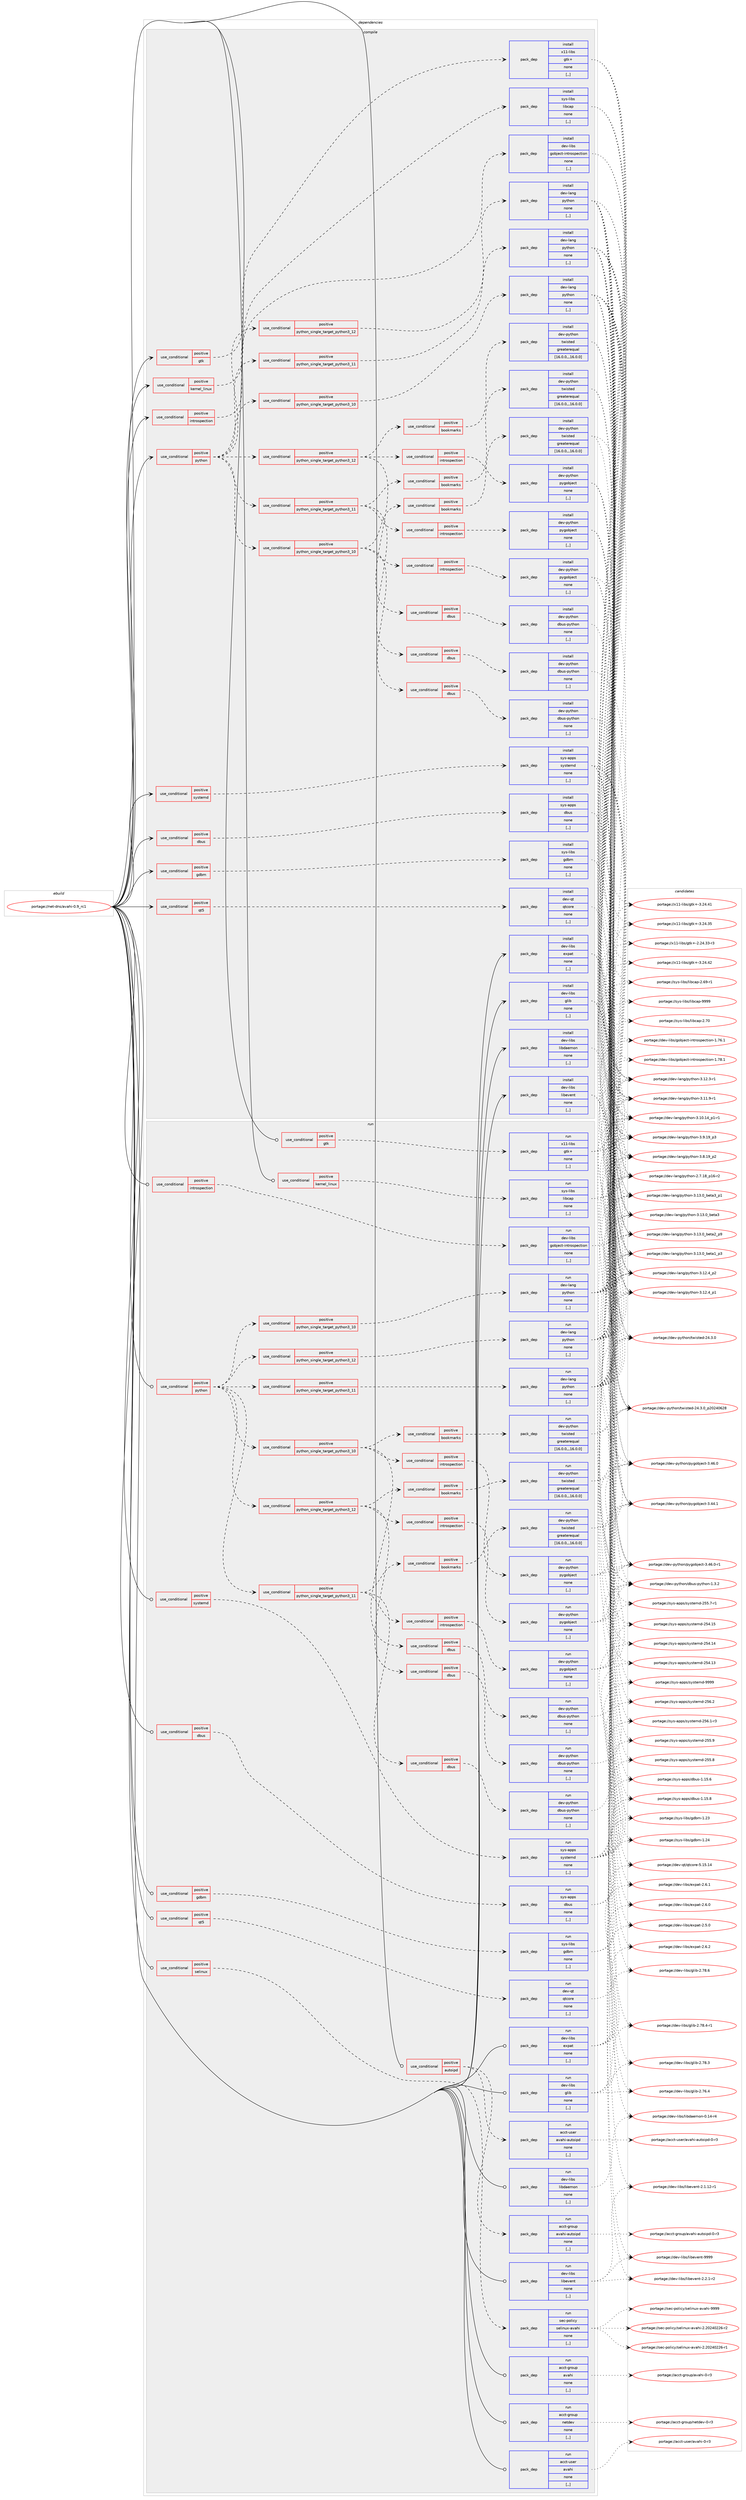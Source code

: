 digraph prolog {

# *************
# Graph options
# *************

newrank=true;
concentrate=true;
compound=true;
graph [rankdir=LR,fontname=Helvetica,fontsize=10,ranksep=1.5];#, ranksep=2.5, nodesep=0.2];
edge  [arrowhead=vee];
node  [fontname=Helvetica,fontsize=10];

# **********
# The ebuild
# **********

subgraph cluster_leftcol {
color=gray;
rank=same;
label=<<i>ebuild</i>>;
id [label="portage://net-dns/avahi-0.9_rc1", color=red, width=4, href="../net-dns/avahi-0.9_rc1.svg"];
}

# ****************
# The dependencies
# ****************

subgraph cluster_midcol {
color=gray;
label=<<i>dependencies</i>>;
subgraph cluster_compile {
fillcolor="#eeeeee";
style=filled;
label=<<i>compile</i>>;
subgraph cond88697 {
dependency342462 [label=<<TABLE BORDER="0" CELLBORDER="1" CELLSPACING="0" CELLPADDING="4"><TR><TD ROWSPAN="3" CELLPADDING="10">use_conditional</TD></TR><TR><TD>positive</TD></TR><TR><TD>dbus</TD></TR></TABLE>>, shape=none, color=red];
subgraph pack251174 {
dependency342463 [label=<<TABLE BORDER="0" CELLBORDER="1" CELLSPACING="0" CELLPADDING="4" WIDTH="220"><TR><TD ROWSPAN="6" CELLPADDING="30">pack_dep</TD></TR><TR><TD WIDTH="110">install</TD></TR><TR><TD>sys-apps</TD></TR><TR><TD>dbus</TD></TR><TR><TD>none</TD></TR><TR><TD>[,,]</TD></TR></TABLE>>, shape=none, color=blue];
}
dependency342462:e -> dependency342463:w [weight=20,style="dashed",arrowhead="vee"];
}
id:e -> dependency342462:w [weight=20,style="solid",arrowhead="vee"];
subgraph cond88698 {
dependency342464 [label=<<TABLE BORDER="0" CELLBORDER="1" CELLSPACING="0" CELLPADDING="4"><TR><TD ROWSPAN="3" CELLPADDING="10">use_conditional</TD></TR><TR><TD>positive</TD></TR><TR><TD>gdbm</TD></TR></TABLE>>, shape=none, color=red];
subgraph pack251175 {
dependency342465 [label=<<TABLE BORDER="0" CELLBORDER="1" CELLSPACING="0" CELLPADDING="4" WIDTH="220"><TR><TD ROWSPAN="6" CELLPADDING="30">pack_dep</TD></TR><TR><TD WIDTH="110">install</TD></TR><TR><TD>sys-libs</TD></TR><TR><TD>gdbm</TD></TR><TR><TD>none</TD></TR><TR><TD>[,,]</TD></TR></TABLE>>, shape=none, color=blue];
}
dependency342464:e -> dependency342465:w [weight=20,style="dashed",arrowhead="vee"];
}
id:e -> dependency342464:w [weight=20,style="solid",arrowhead="vee"];
subgraph cond88699 {
dependency342466 [label=<<TABLE BORDER="0" CELLBORDER="1" CELLSPACING="0" CELLPADDING="4"><TR><TD ROWSPAN="3" CELLPADDING="10">use_conditional</TD></TR><TR><TD>positive</TD></TR><TR><TD>gtk</TD></TR></TABLE>>, shape=none, color=red];
subgraph pack251176 {
dependency342467 [label=<<TABLE BORDER="0" CELLBORDER="1" CELLSPACING="0" CELLPADDING="4" WIDTH="220"><TR><TD ROWSPAN="6" CELLPADDING="30">pack_dep</TD></TR><TR><TD WIDTH="110">install</TD></TR><TR><TD>x11-libs</TD></TR><TR><TD>gtk+</TD></TR><TR><TD>none</TD></TR><TR><TD>[,,]</TD></TR></TABLE>>, shape=none, color=blue];
}
dependency342466:e -> dependency342467:w [weight=20,style="dashed",arrowhead="vee"];
}
id:e -> dependency342466:w [weight=20,style="solid",arrowhead="vee"];
subgraph cond88700 {
dependency342468 [label=<<TABLE BORDER="0" CELLBORDER="1" CELLSPACING="0" CELLPADDING="4"><TR><TD ROWSPAN="3" CELLPADDING="10">use_conditional</TD></TR><TR><TD>positive</TD></TR><TR><TD>introspection</TD></TR></TABLE>>, shape=none, color=red];
subgraph pack251177 {
dependency342469 [label=<<TABLE BORDER="0" CELLBORDER="1" CELLSPACING="0" CELLPADDING="4" WIDTH="220"><TR><TD ROWSPAN="6" CELLPADDING="30">pack_dep</TD></TR><TR><TD WIDTH="110">install</TD></TR><TR><TD>dev-libs</TD></TR><TR><TD>gobject-introspection</TD></TR><TR><TD>none</TD></TR><TR><TD>[,,]</TD></TR></TABLE>>, shape=none, color=blue];
}
dependency342468:e -> dependency342469:w [weight=20,style="dashed",arrowhead="vee"];
}
id:e -> dependency342468:w [weight=20,style="solid",arrowhead="vee"];
subgraph cond88701 {
dependency342470 [label=<<TABLE BORDER="0" CELLBORDER="1" CELLSPACING="0" CELLPADDING="4"><TR><TD ROWSPAN="3" CELLPADDING="10">use_conditional</TD></TR><TR><TD>positive</TD></TR><TR><TD>kernel_linux</TD></TR></TABLE>>, shape=none, color=red];
subgraph pack251178 {
dependency342471 [label=<<TABLE BORDER="0" CELLBORDER="1" CELLSPACING="0" CELLPADDING="4" WIDTH="220"><TR><TD ROWSPAN="6" CELLPADDING="30">pack_dep</TD></TR><TR><TD WIDTH="110">install</TD></TR><TR><TD>sys-libs</TD></TR><TR><TD>libcap</TD></TR><TR><TD>none</TD></TR><TR><TD>[,,]</TD></TR></TABLE>>, shape=none, color=blue];
}
dependency342470:e -> dependency342471:w [weight=20,style="dashed",arrowhead="vee"];
}
id:e -> dependency342470:w [weight=20,style="solid",arrowhead="vee"];
subgraph cond88702 {
dependency342472 [label=<<TABLE BORDER="0" CELLBORDER="1" CELLSPACING="0" CELLPADDING="4"><TR><TD ROWSPAN="3" CELLPADDING="10">use_conditional</TD></TR><TR><TD>positive</TD></TR><TR><TD>python</TD></TR></TABLE>>, shape=none, color=red];
subgraph cond88703 {
dependency342473 [label=<<TABLE BORDER="0" CELLBORDER="1" CELLSPACING="0" CELLPADDING="4"><TR><TD ROWSPAN="3" CELLPADDING="10">use_conditional</TD></TR><TR><TD>positive</TD></TR><TR><TD>python_single_target_python3_10</TD></TR></TABLE>>, shape=none, color=red];
subgraph pack251179 {
dependency342474 [label=<<TABLE BORDER="0" CELLBORDER="1" CELLSPACING="0" CELLPADDING="4" WIDTH="220"><TR><TD ROWSPAN="6" CELLPADDING="30">pack_dep</TD></TR><TR><TD WIDTH="110">install</TD></TR><TR><TD>dev-lang</TD></TR><TR><TD>python</TD></TR><TR><TD>none</TD></TR><TR><TD>[,,]</TD></TR></TABLE>>, shape=none, color=blue];
}
dependency342473:e -> dependency342474:w [weight=20,style="dashed",arrowhead="vee"];
}
dependency342472:e -> dependency342473:w [weight=20,style="dashed",arrowhead="vee"];
subgraph cond88704 {
dependency342475 [label=<<TABLE BORDER="0" CELLBORDER="1" CELLSPACING="0" CELLPADDING="4"><TR><TD ROWSPAN="3" CELLPADDING="10">use_conditional</TD></TR><TR><TD>positive</TD></TR><TR><TD>python_single_target_python3_11</TD></TR></TABLE>>, shape=none, color=red];
subgraph pack251180 {
dependency342476 [label=<<TABLE BORDER="0" CELLBORDER="1" CELLSPACING="0" CELLPADDING="4" WIDTH="220"><TR><TD ROWSPAN="6" CELLPADDING="30">pack_dep</TD></TR><TR><TD WIDTH="110">install</TD></TR><TR><TD>dev-lang</TD></TR><TR><TD>python</TD></TR><TR><TD>none</TD></TR><TR><TD>[,,]</TD></TR></TABLE>>, shape=none, color=blue];
}
dependency342475:e -> dependency342476:w [weight=20,style="dashed",arrowhead="vee"];
}
dependency342472:e -> dependency342475:w [weight=20,style="dashed",arrowhead="vee"];
subgraph cond88705 {
dependency342477 [label=<<TABLE BORDER="0" CELLBORDER="1" CELLSPACING="0" CELLPADDING="4"><TR><TD ROWSPAN="3" CELLPADDING="10">use_conditional</TD></TR><TR><TD>positive</TD></TR><TR><TD>python_single_target_python3_12</TD></TR></TABLE>>, shape=none, color=red];
subgraph pack251181 {
dependency342478 [label=<<TABLE BORDER="0" CELLBORDER="1" CELLSPACING="0" CELLPADDING="4" WIDTH="220"><TR><TD ROWSPAN="6" CELLPADDING="30">pack_dep</TD></TR><TR><TD WIDTH="110">install</TD></TR><TR><TD>dev-lang</TD></TR><TR><TD>python</TD></TR><TR><TD>none</TD></TR><TR><TD>[,,]</TD></TR></TABLE>>, shape=none, color=blue];
}
dependency342477:e -> dependency342478:w [weight=20,style="dashed",arrowhead="vee"];
}
dependency342472:e -> dependency342477:w [weight=20,style="dashed",arrowhead="vee"];
subgraph cond88706 {
dependency342479 [label=<<TABLE BORDER="0" CELLBORDER="1" CELLSPACING="0" CELLPADDING="4"><TR><TD ROWSPAN="3" CELLPADDING="10">use_conditional</TD></TR><TR><TD>positive</TD></TR><TR><TD>python_single_target_python3_10</TD></TR></TABLE>>, shape=none, color=red];
subgraph cond88707 {
dependency342480 [label=<<TABLE BORDER="0" CELLBORDER="1" CELLSPACING="0" CELLPADDING="4"><TR><TD ROWSPAN="3" CELLPADDING="10">use_conditional</TD></TR><TR><TD>positive</TD></TR><TR><TD>bookmarks</TD></TR></TABLE>>, shape=none, color=red];
subgraph pack251182 {
dependency342481 [label=<<TABLE BORDER="0" CELLBORDER="1" CELLSPACING="0" CELLPADDING="4" WIDTH="220"><TR><TD ROWSPAN="6" CELLPADDING="30">pack_dep</TD></TR><TR><TD WIDTH="110">install</TD></TR><TR><TD>dev-python</TD></TR><TR><TD>twisted</TD></TR><TR><TD>greaterequal</TD></TR><TR><TD>[16.0.0,,,16.0.0]</TD></TR></TABLE>>, shape=none, color=blue];
}
dependency342480:e -> dependency342481:w [weight=20,style="dashed",arrowhead="vee"];
}
dependency342479:e -> dependency342480:w [weight=20,style="dashed",arrowhead="vee"];
subgraph cond88708 {
dependency342482 [label=<<TABLE BORDER="0" CELLBORDER="1" CELLSPACING="0" CELLPADDING="4"><TR><TD ROWSPAN="3" CELLPADDING="10">use_conditional</TD></TR><TR><TD>positive</TD></TR><TR><TD>dbus</TD></TR></TABLE>>, shape=none, color=red];
subgraph pack251183 {
dependency342483 [label=<<TABLE BORDER="0" CELLBORDER="1" CELLSPACING="0" CELLPADDING="4" WIDTH="220"><TR><TD ROWSPAN="6" CELLPADDING="30">pack_dep</TD></TR><TR><TD WIDTH="110">install</TD></TR><TR><TD>dev-python</TD></TR><TR><TD>dbus-python</TD></TR><TR><TD>none</TD></TR><TR><TD>[,,]</TD></TR></TABLE>>, shape=none, color=blue];
}
dependency342482:e -> dependency342483:w [weight=20,style="dashed",arrowhead="vee"];
}
dependency342479:e -> dependency342482:w [weight=20,style="dashed",arrowhead="vee"];
subgraph cond88709 {
dependency342484 [label=<<TABLE BORDER="0" CELLBORDER="1" CELLSPACING="0" CELLPADDING="4"><TR><TD ROWSPAN="3" CELLPADDING="10">use_conditional</TD></TR><TR><TD>positive</TD></TR><TR><TD>introspection</TD></TR></TABLE>>, shape=none, color=red];
subgraph pack251184 {
dependency342485 [label=<<TABLE BORDER="0" CELLBORDER="1" CELLSPACING="0" CELLPADDING="4" WIDTH="220"><TR><TD ROWSPAN="6" CELLPADDING="30">pack_dep</TD></TR><TR><TD WIDTH="110">install</TD></TR><TR><TD>dev-python</TD></TR><TR><TD>pygobject</TD></TR><TR><TD>none</TD></TR><TR><TD>[,,]</TD></TR></TABLE>>, shape=none, color=blue];
}
dependency342484:e -> dependency342485:w [weight=20,style="dashed",arrowhead="vee"];
}
dependency342479:e -> dependency342484:w [weight=20,style="dashed",arrowhead="vee"];
}
dependency342472:e -> dependency342479:w [weight=20,style="dashed",arrowhead="vee"];
subgraph cond88710 {
dependency342486 [label=<<TABLE BORDER="0" CELLBORDER="1" CELLSPACING="0" CELLPADDING="4"><TR><TD ROWSPAN="3" CELLPADDING="10">use_conditional</TD></TR><TR><TD>positive</TD></TR><TR><TD>python_single_target_python3_11</TD></TR></TABLE>>, shape=none, color=red];
subgraph cond88711 {
dependency342487 [label=<<TABLE BORDER="0" CELLBORDER="1" CELLSPACING="0" CELLPADDING="4"><TR><TD ROWSPAN="3" CELLPADDING="10">use_conditional</TD></TR><TR><TD>positive</TD></TR><TR><TD>bookmarks</TD></TR></TABLE>>, shape=none, color=red];
subgraph pack251185 {
dependency342488 [label=<<TABLE BORDER="0" CELLBORDER="1" CELLSPACING="0" CELLPADDING="4" WIDTH="220"><TR><TD ROWSPAN="6" CELLPADDING="30">pack_dep</TD></TR><TR><TD WIDTH="110">install</TD></TR><TR><TD>dev-python</TD></TR><TR><TD>twisted</TD></TR><TR><TD>greaterequal</TD></TR><TR><TD>[16.0.0,,,16.0.0]</TD></TR></TABLE>>, shape=none, color=blue];
}
dependency342487:e -> dependency342488:w [weight=20,style="dashed",arrowhead="vee"];
}
dependency342486:e -> dependency342487:w [weight=20,style="dashed",arrowhead="vee"];
subgraph cond88712 {
dependency342489 [label=<<TABLE BORDER="0" CELLBORDER="1" CELLSPACING="0" CELLPADDING="4"><TR><TD ROWSPAN="3" CELLPADDING="10">use_conditional</TD></TR><TR><TD>positive</TD></TR><TR><TD>dbus</TD></TR></TABLE>>, shape=none, color=red];
subgraph pack251186 {
dependency342490 [label=<<TABLE BORDER="0" CELLBORDER="1" CELLSPACING="0" CELLPADDING="4" WIDTH="220"><TR><TD ROWSPAN="6" CELLPADDING="30">pack_dep</TD></TR><TR><TD WIDTH="110">install</TD></TR><TR><TD>dev-python</TD></TR><TR><TD>dbus-python</TD></TR><TR><TD>none</TD></TR><TR><TD>[,,]</TD></TR></TABLE>>, shape=none, color=blue];
}
dependency342489:e -> dependency342490:w [weight=20,style="dashed",arrowhead="vee"];
}
dependency342486:e -> dependency342489:w [weight=20,style="dashed",arrowhead="vee"];
subgraph cond88713 {
dependency342491 [label=<<TABLE BORDER="0" CELLBORDER="1" CELLSPACING="0" CELLPADDING="4"><TR><TD ROWSPAN="3" CELLPADDING="10">use_conditional</TD></TR><TR><TD>positive</TD></TR><TR><TD>introspection</TD></TR></TABLE>>, shape=none, color=red];
subgraph pack251187 {
dependency342492 [label=<<TABLE BORDER="0" CELLBORDER="1" CELLSPACING="0" CELLPADDING="4" WIDTH="220"><TR><TD ROWSPAN="6" CELLPADDING="30">pack_dep</TD></TR><TR><TD WIDTH="110">install</TD></TR><TR><TD>dev-python</TD></TR><TR><TD>pygobject</TD></TR><TR><TD>none</TD></TR><TR><TD>[,,]</TD></TR></TABLE>>, shape=none, color=blue];
}
dependency342491:e -> dependency342492:w [weight=20,style="dashed",arrowhead="vee"];
}
dependency342486:e -> dependency342491:w [weight=20,style="dashed",arrowhead="vee"];
}
dependency342472:e -> dependency342486:w [weight=20,style="dashed",arrowhead="vee"];
subgraph cond88714 {
dependency342493 [label=<<TABLE BORDER="0" CELLBORDER="1" CELLSPACING="0" CELLPADDING="4"><TR><TD ROWSPAN="3" CELLPADDING="10">use_conditional</TD></TR><TR><TD>positive</TD></TR><TR><TD>python_single_target_python3_12</TD></TR></TABLE>>, shape=none, color=red];
subgraph cond88715 {
dependency342494 [label=<<TABLE BORDER="0" CELLBORDER="1" CELLSPACING="0" CELLPADDING="4"><TR><TD ROWSPAN="3" CELLPADDING="10">use_conditional</TD></TR><TR><TD>positive</TD></TR><TR><TD>bookmarks</TD></TR></TABLE>>, shape=none, color=red];
subgraph pack251188 {
dependency342495 [label=<<TABLE BORDER="0" CELLBORDER="1" CELLSPACING="0" CELLPADDING="4" WIDTH="220"><TR><TD ROWSPAN="6" CELLPADDING="30">pack_dep</TD></TR><TR><TD WIDTH="110">install</TD></TR><TR><TD>dev-python</TD></TR><TR><TD>twisted</TD></TR><TR><TD>greaterequal</TD></TR><TR><TD>[16.0.0,,,16.0.0]</TD></TR></TABLE>>, shape=none, color=blue];
}
dependency342494:e -> dependency342495:w [weight=20,style="dashed",arrowhead="vee"];
}
dependency342493:e -> dependency342494:w [weight=20,style="dashed",arrowhead="vee"];
subgraph cond88716 {
dependency342496 [label=<<TABLE BORDER="0" CELLBORDER="1" CELLSPACING="0" CELLPADDING="4"><TR><TD ROWSPAN="3" CELLPADDING="10">use_conditional</TD></TR><TR><TD>positive</TD></TR><TR><TD>dbus</TD></TR></TABLE>>, shape=none, color=red];
subgraph pack251189 {
dependency342497 [label=<<TABLE BORDER="0" CELLBORDER="1" CELLSPACING="0" CELLPADDING="4" WIDTH="220"><TR><TD ROWSPAN="6" CELLPADDING="30">pack_dep</TD></TR><TR><TD WIDTH="110">install</TD></TR><TR><TD>dev-python</TD></TR><TR><TD>dbus-python</TD></TR><TR><TD>none</TD></TR><TR><TD>[,,]</TD></TR></TABLE>>, shape=none, color=blue];
}
dependency342496:e -> dependency342497:w [weight=20,style="dashed",arrowhead="vee"];
}
dependency342493:e -> dependency342496:w [weight=20,style="dashed",arrowhead="vee"];
subgraph cond88717 {
dependency342498 [label=<<TABLE BORDER="0" CELLBORDER="1" CELLSPACING="0" CELLPADDING="4"><TR><TD ROWSPAN="3" CELLPADDING="10">use_conditional</TD></TR><TR><TD>positive</TD></TR><TR><TD>introspection</TD></TR></TABLE>>, shape=none, color=red];
subgraph pack251190 {
dependency342499 [label=<<TABLE BORDER="0" CELLBORDER="1" CELLSPACING="0" CELLPADDING="4" WIDTH="220"><TR><TD ROWSPAN="6" CELLPADDING="30">pack_dep</TD></TR><TR><TD WIDTH="110">install</TD></TR><TR><TD>dev-python</TD></TR><TR><TD>pygobject</TD></TR><TR><TD>none</TD></TR><TR><TD>[,,]</TD></TR></TABLE>>, shape=none, color=blue];
}
dependency342498:e -> dependency342499:w [weight=20,style="dashed",arrowhead="vee"];
}
dependency342493:e -> dependency342498:w [weight=20,style="dashed",arrowhead="vee"];
}
dependency342472:e -> dependency342493:w [weight=20,style="dashed",arrowhead="vee"];
}
id:e -> dependency342472:w [weight=20,style="solid",arrowhead="vee"];
subgraph cond88718 {
dependency342500 [label=<<TABLE BORDER="0" CELLBORDER="1" CELLSPACING="0" CELLPADDING="4"><TR><TD ROWSPAN="3" CELLPADDING="10">use_conditional</TD></TR><TR><TD>positive</TD></TR><TR><TD>qt5</TD></TR></TABLE>>, shape=none, color=red];
subgraph pack251191 {
dependency342501 [label=<<TABLE BORDER="0" CELLBORDER="1" CELLSPACING="0" CELLPADDING="4" WIDTH="220"><TR><TD ROWSPAN="6" CELLPADDING="30">pack_dep</TD></TR><TR><TD WIDTH="110">install</TD></TR><TR><TD>dev-qt</TD></TR><TR><TD>qtcore</TD></TR><TR><TD>none</TD></TR><TR><TD>[,,]</TD></TR></TABLE>>, shape=none, color=blue];
}
dependency342500:e -> dependency342501:w [weight=20,style="dashed",arrowhead="vee"];
}
id:e -> dependency342500:w [weight=20,style="solid",arrowhead="vee"];
subgraph cond88719 {
dependency342502 [label=<<TABLE BORDER="0" CELLBORDER="1" CELLSPACING="0" CELLPADDING="4"><TR><TD ROWSPAN="3" CELLPADDING="10">use_conditional</TD></TR><TR><TD>positive</TD></TR><TR><TD>systemd</TD></TR></TABLE>>, shape=none, color=red];
subgraph pack251192 {
dependency342503 [label=<<TABLE BORDER="0" CELLBORDER="1" CELLSPACING="0" CELLPADDING="4" WIDTH="220"><TR><TD ROWSPAN="6" CELLPADDING="30">pack_dep</TD></TR><TR><TD WIDTH="110">install</TD></TR><TR><TD>sys-apps</TD></TR><TR><TD>systemd</TD></TR><TR><TD>none</TD></TR><TR><TD>[,,]</TD></TR></TABLE>>, shape=none, color=blue];
}
dependency342502:e -> dependency342503:w [weight=20,style="dashed",arrowhead="vee"];
}
id:e -> dependency342502:w [weight=20,style="solid",arrowhead="vee"];
subgraph pack251193 {
dependency342504 [label=<<TABLE BORDER="0" CELLBORDER="1" CELLSPACING="0" CELLPADDING="4" WIDTH="220"><TR><TD ROWSPAN="6" CELLPADDING="30">pack_dep</TD></TR><TR><TD WIDTH="110">install</TD></TR><TR><TD>dev-libs</TD></TR><TR><TD>expat</TD></TR><TR><TD>none</TD></TR><TR><TD>[,,]</TD></TR></TABLE>>, shape=none, color=blue];
}
id:e -> dependency342504:w [weight=20,style="solid",arrowhead="vee"];
subgraph pack251194 {
dependency342505 [label=<<TABLE BORDER="0" CELLBORDER="1" CELLSPACING="0" CELLPADDING="4" WIDTH="220"><TR><TD ROWSPAN="6" CELLPADDING="30">pack_dep</TD></TR><TR><TD WIDTH="110">install</TD></TR><TR><TD>dev-libs</TD></TR><TR><TD>glib</TD></TR><TR><TD>none</TD></TR><TR><TD>[,,]</TD></TR></TABLE>>, shape=none, color=blue];
}
id:e -> dependency342505:w [weight=20,style="solid",arrowhead="vee"];
subgraph pack251195 {
dependency342506 [label=<<TABLE BORDER="0" CELLBORDER="1" CELLSPACING="0" CELLPADDING="4" WIDTH="220"><TR><TD ROWSPAN="6" CELLPADDING="30">pack_dep</TD></TR><TR><TD WIDTH="110">install</TD></TR><TR><TD>dev-libs</TD></TR><TR><TD>libdaemon</TD></TR><TR><TD>none</TD></TR><TR><TD>[,,]</TD></TR></TABLE>>, shape=none, color=blue];
}
id:e -> dependency342506:w [weight=20,style="solid",arrowhead="vee"];
subgraph pack251196 {
dependency342507 [label=<<TABLE BORDER="0" CELLBORDER="1" CELLSPACING="0" CELLPADDING="4" WIDTH="220"><TR><TD ROWSPAN="6" CELLPADDING="30">pack_dep</TD></TR><TR><TD WIDTH="110">install</TD></TR><TR><TD>dev-libs</TD></TR><TR><TD>libevent</TD></TR><TR><TD>none</TD></TR><TR><TD>[,,]</TD></TR></TABLE>>, shape=none, color=blue];
}
id:e -> dependency342507:w [weight=20,style="solid",arrowhead="vee"];
}
subgraph cluster_compileandrun {
fillcolor="#eeeeee";
style=filled;
label=<<i>compile and run</i>>;
}
subgraph cluster_run {
fillcolor="#eeeeee";
style=filled;
label=<<i>run</i>>;
subgraph cond88720 {
dependency342508 [label=<<TABLE BORDER="0" CELLBORDER="1" CELLSPACING="0" CELLPADDING="4"><TR><TD ROWSPAN="3" CELLPADDING="10">use_conditional</TD></TR><TR><TD>positive</TD></TR><TR><TD>autoipd</TD></TR></TABLE>>, shape=none, color=red];
subgraph pack251197 {
dependency342509 [label=<<TABLE BORDER="0" CELLBORDER="1" CELLSPACING="0" CELLPADDING="4" WIDTH="220"><TR><TD ROWSPAN="6" CELLPADDING="30">pack_dep</TD></TR><TR><TD WIDTH="110">run</TD></TR><TR><TD>acct-user</TD></TR><TR><TD>avahi-autoipd</TD></TR><TR><TD>none</TD></TR><TR><TD>[,,]</TD></TR></TABLE>>, shape=none, color=blue];
}
dependency342508:e -> dependency342509:w [weight=20,style="dashed",arrowhead="vee"];
subgraph pack251198 {
dependency342510 [label=<<TABLE BORDER="0" CELLBORDER="1" CELLSPACING="0" CELLPADDING="4" WIDTH="220"><TR><TD ROWSPAN="6" CELLPADDING="30">pack_dep</TD></TR><TR><TD WIDTH="110">run</TD></TR><TR><TD>acct-group</TD></TR><TR><TD>avahi-autoipd</TD></TR><TR><TD>none</TD></TR><TR><TD>[,,]</TD></TR></TABLE>>, shape=none, color=blue];
}
dependency342508:e -> dependency342510:w [weight=20,style="dashed",arrowhead="vee"];
}
id:e -> dependency342508:w [weight=20,style="solid",arrowhead="odot"];
subgraph cond88721 {
dependency342511 [label=<<TABLE BORDER="0" CELLBORDER="1" CELLSPACING="0" CELLPADDING="4"><TR><TD ROWSPAN="3" CELLPADDING="10">use_conditional</TD></TR><TR><TD>positive</TD></TR><TR><TD>dbus</TD></TR></TABLE>>, shape=none, color=red];
subgraph pack251199 {
dependency342512 [label=<<TABLE BORDER="0" CELLBORDER="1" CELLSPACING="0" CELLPADDING="4" WIDTH="220"><TR><TD ROWSPAN="6" CELLPADDING="30">pack_dep</TD></TR><TR><TD WIDTH="110">run</TD></TR><TR><TD>sys-apps</TD></TR><TR><TD>dbus</TD></TR><TR><TD>none</TD></TR><TR><TD>[,,]</TD></TR></TABLE>>, shape=none, color=blue];
}
dependency342511:e -> dependency342512:w [weight=20,style="dashed",arrowhead="vee"];
}
id:e -> dependency342511:w [weight=20,style="solid",arrowhead="odot"];
subgraph cond88722 {
dependency342513 [label=<<TABLE BORDER="0" CELLBORDER="1" CELLSPACING="0" CELLPADDING="4"><TR><TD ROWSPAN="3" CELLPADDING="10">use_conditional</TD></TR><TR><TD>positive</TD></TR><TR><TD>gdbm</TD></TR></TABLE>>, shape=none, color=red];
subgraph pack251200 {
dependency342514 [label=<<TABLE BORDER="0" CELLBORDER="1" CELLSPACING="0" CELLPADDING="4" WIDTH="220"><TR><TD ROWSPAN="6" CELLPADDING="30">pack_dep</TD></TR><TR><TD WIDTH="110">run</TD></TR><TR><TD>sys-libs</TD></TR><TR><TD>gdbm</TD></TR><TR><TD>none</TD></TR><TR><TD>[,,]</TD></TR></TABLE>>, shape=none, color=blue];
}
dependency342513:e -> dependency342514:w [weight=20,style="dashed",arrowhead="vee"];
}
id:e -> dependency342513:w [weight=20,style="solid",arrowhead="odot"];
subgraph cond88723 {
dependency342515 [label=<<TABLE BORDER="0" CELLBORDER="1" CELLSPACING="0" CELLPADDING="4"><TR><TD ROWSPAN="3" CELLPADDING="10">use_conditional</TD></TR><TR><TD>positive</TD></TR><TR><TD>gtk</TD></TR></TABLE>>, shape=none, color=red];
subgraph pack251201 {
dependency342516 [label=<<TABLE BORDER="0" CELLBORDER="1" CELLSPACING="0" CELLPADDING="4" WIDTH="220"><TR><TD ROWSPAN="6" CELLPADDING="30">pack_dep</TD></TR><TR><TD WIDTH="110">run</TD></TR><TR><TD>x11-libs</TD></TR><TR><TD>gtk+</TD></TR><TR><TD>none</TD></TR><TR><TD>[,,]</TD></TR></TABLE>>, shape=none, color=blue];
}
dependency342515:e -> dependency342516:w [weight=20,style="dashed",arrowhead="vee"];
}
id:e -> dependency342515:w [weight=20,style="solid",arrowhead="odot"];
subgraph cond88724 {
dependency342517 [label=<<TABLE BORDER="0" CELLBORDER="1" CELLSPACING="0" CELLPADDING="4"><TR><TD ROWSPAN="3" CELLPADDING="10">use_conditional</TD></TR><TR><TD>positive</TD></TR><TR><TD>introspection</TD></TR></TABLE>>, shape=none, color=red];
subgraph pack251202 {
dependency342518 [label=<<TABLE BORDER="0" CELLBORDER="1" CELLSPACING="0" CELLPADDING="4" WIDTH="220"><TR><TD ROWSPAN="6" CELLPADDING="30">pack_dep</TD></TR><TR><TD WIDTH="110">run</TD></TR><TR><TD>dev-libs</TD></TR><TR><TD>gobject-introspection</TD></TR><TR><TD>none</TD></TR><TR><TD>[,,]</TD></TR></TABLE>>, shape=none, color=blue];
}
dependency342517:e -> dependency342518:w [weight=20,style="dashed",arrowhead="vee"];
}
id:e -> dependency342517:w [weight=20,style="solid",arrowhead="odot"];
subgraph cond88725 {
dependency342519 [label=<<TABLE BORDER="0" CELLBORDER="1" CELLSPACING="0" CELLPADDING="4"><TR><TD ROWSPAN="3" CELLPADDING="10">use_conditional</TD></TR><TR><TD>positive</TD></TR><TR><TD>kernel_linux</TD></TR></TABLE>>, shape=none, color=red];
subgraph pack251203 {
dependency342520 [label=<<TABLE BORDER="0" CELLBORDER="1" CELLSPACING="0" CELLPADDING="4" WIDTH="220"><TR><TD ROWSPAN="6" CELLPADDING="30">pack_dep</TD></TR><TR><TD WIDTH="110">run</TD></TR><TR><TD>sys-libs</TD></TR><TR><TD>libcap</TD></TR><TR><TD>none</TD></TR><TR><TD>[,,]</TD></TR></TABLE>>, shape=none, color=blue];
}
dependency342519:e -> dependency342520:w [weight=20,style="dashed",arrowhead="vee"];
}
id:e -> dependency342519:w [weight=20,style="solid",arrowhead="odot"];
subgraph cond88726 {
dependency342521 [label=<<TABLE BORDER="0" CELLBORDER="1" CELLSPACING="0" CELLPADDING="4"><TR><TD ROWSPAN="3" CELLPADDING="10">use_conditional</TD></TR><TR><TD>positive</TD></TR><TR><TD>python</TD></TR></TABLE>>, shape=none, color=red];
subgraph cond88727 {
dependency342522 [label=<<TABLE BORDER="0" CELLBORDER="1" CELLSPACING="0" CELLPADDING="4"><TR><TD ROWSPAN="3" CELLPADDING="10">use_conditional</TD></TR><TR><TD>positive</TD></TR><TR><TD>python_single_target_python3_10</TD></TR></TABLE>>, shape=none, color=red];
subgraph pack251204 {
dependency342523 [label=<<TABLE BORDER="0" CELLBORDER="1" CELLSPACING="0" CELLPADDING="4" WIDTH="220"><TR><TD ROWSPAN="6" CELLPADDING="30">pack_dep</TD></TR><TR><TD WIDTH="110">run</TD></TR><TR><TD>dev-lang</TD></TR><TR><TD>python</TD></TR><TR><TD>none</TD></TR><TR><TD>[,,]</TD></TR></TABLE>>, shape=none, color=blue];
}
dependency342522:e -> dependency342523:w [weight=20,style="dashed",arrowhead="vee"];
}
dependency342521:e -> dependency342522:w [weight=20,style="dashed",arrowhead="vee"];
subgraph cond88728 {
dependency342524 [label=<<TABLE BORDER="0" CELLBORDER="1" CELLSPACING="0" CELLPADDING="4"><TR><TD ROWSPAN="3" CELLPADDING="10">use_conditional</TD></TR><TR><TD>positive</TD></TR><TR><TD>python_single_target_python3_11</TD></TR></TABLE>>, shape=none, color=red];
subgraph pack251205 {
dependency342525 [label=<<TABLE BORDER="0" CELLBORDER="1" CELLSPACING="0" CELLPADDING="4" WIDTH="220"><TR><TD ROWSPAN="6" CELLPADDING="30">pack_dep</TD></TR><TR><TD WIDTH="110">run</TD></TR><TR><TD>dev-lang</TD></TR><TR><TD>python</TD></TR><TR><TD>none</TD></TR><TR><TD>[,,]</TD></TR></TABLE>>, shape=none, color=blue];
}
dependency342524:e -> dependency342525:w [weight=20,style="dashed",arrowhead="vee"];
}
dependency342521:e -> dependency342524:w [weight=20,style="dashed",arrowhead="vee"];
subgraph cond88729 {
dependency342526 [label=<<TABLE BORDER="0" CELLBORDER="1" CELLSPACING="0" CELLPADDING="4"><TR><TD ROWSPAN="3" CELLPADDING="10">use_conditional</TD></TR><TR><TD>positive</TD></TR><TR><TD>python_single_target_python3_12</TD></TR></TABLE>>, shape=none, color=red];
subgraph pack251206 {
dependency342527 [label=<<TABLE BORDER="0" CELLBORDER="1" CELLSPACING="0" CELLPADDING="4" WIDTH="220"><TR><TD ROWSPAN="6" CELLPADDING="30">pack_dep</TD></TR><TR><TD WIDTH="110">run</TD></TR><TR><TD>dev-lang</TD></TR><TR><TD>python</TD></TR><TR><TD>none</TD></TR><TR><TD>[,,]</TD></TR></TABLE>>, shape=none, color=blue];
}
dependency342526:e -> dependency342527:w [weight=20,style="dashed",arrowhead="vee"];
}
dependency342521:e -> dependency342526:w [weight=20,style="dashed",arrowhead="vee"];
subgraph cond88730 {
dependency342528 [label=<<TABLE BORDER="0" CELLBORDER="1" CELLSPACING="0" CELLPADDING="4"><TR><TD ROWSPAN="3" CELLPADDING="10">use_conditional</TD></TR><TR><TD>positive</TD></TR><TR><TD>python_single_target_python3_10</TD></TR></TABLE>>, shape=none, color=red];
subgraph cond88731 {
dependency342529 [label=<<TABLE BORDER="0" CELLBORDER="1" CELLSPACING="0" CELLPADDING="4"><TR><TD ROWSPAN="3" CELLPADDING="10">use_conditional</TD></TR><TR><TD>positive</TD></TR><TR><TD>bookmarks</TD></TR></TABLE>>, shape=none, color=red];
subgraph pack251207 {
dependency342530 [label=<<TABLE BORDER="0" CELLBORDER="1" CELLSPACING="0" CELLPADDING="4" WIDTH="220"><TR><TD ROWSPAN="6" CELLPADDING="30">pack_dep</TD></TR><TR><TD WIDTH="110">run</TD></TR><TR><TD>dev-python</TD></TR><TR><TD>twisted</TD></TR><TR><TD>greaterequal</TD></TR><TR><TD>[16.0.0,,,16.0.0]</TD></TR></TABLE>>, shape=none, color=blue];
}
dependency342529:e -> dependency342530:w [weight=20,style="dashed",arrowhead="vee"];
}
dependency342528:e -> dependency342529:w [weight=20,style="dashed",arrowhead="vee"];
subgraph cond88732 {
dependency342531 [label=<<TABLE BORDER="0" CELLBORDER="1" CELLSPACING="0" CELLPADDING="4"><TR><TD ROWSPAN="3" CELLPADDING="10">use_conditional</TD></TR><TR><TD>positive</TD></TR><TR><TD>dbus</TD></TR></TABLE>>, shape=none, color=red];
subgraph pack251208 {
dependency342532 [label=<<TABLE BORDER="0" CELLBORDER="1" CELLSPACING="0" CELLPADDING="4" WIDTH="220"><TR><TD ROWSPAN="6" CELLPADDING="30">pack_dep</TD></TR><TR><TD WIDTH="110">run</TD></TR><TR><TD>dev-python</TD></TR><TR><TD>dbus-python</TD></TR><TR><TD>none</TD></TR><TR><TD>[,,]</TD></TR></TABLE>>, shape=none, color=blue];
}
dependency342531:e -> dependency342532:w [weight=20,style="dashed",arrowhead="vee"];
}
dependency342528:e -> dependency342531:w [weight=20,style="dashed",arrowhead="vee"];
subgraph cond88733 {
dependency342533 [label=<<TABLE BORDER="0" CELLBORDER="1" CELLSPACING="0" CELLPADDING="4"><TR><TD ROWSPAN="3" CELLPADDING="10">use_conditional</TD></TR><TR><TD>positive</TD></TR><TR><TD>introspection</TD></TR></TABLE>>, shape=none, color=red];
subgraph pack251209 {
dependency342534 [label=<<TABLE BORDER="0" CELLBORDER="1" CELLSPACING="0" CELLPADDING="4" WIDTH="220"><TR><TD ROWSPAN="6" CELLPADDING="30">pack_dep</TD></TR><TR><TD WIDTH="110">run</TD></TR><TR><TD>dev-python</TD></TR><TR><TD>pygobject</TD></TR><TR><TD>none</TD></TR><TR><TD>[,,]</TD></TR></TABLE>>, shape=none, color=blue];
}
dependency342533:e -> dependency342534:w [weight=20,style="dashed",arrowhead="vee"];
}
dependency342528:e -> dependency342533:w [weight=20,style="dashed",arrowhead="vee"];
}
dependency342521:e -> dependency342528:w [weight=20,style="dashed",arrowhead="vee"];
subgraph cond88734 {
dependency342535 [label=<<TABLE BORDER="0" CELLBORDER="1" CELLSPACING="0" CELLPADDING="4"><TR><TD ROWSPAN="3" CELLPADDING="10">use_conditional</TD></TR><TR><TD>positive</TD></TR><TR><TD>python_single_target_python3_11</TD></TR></TABLE>>, shape=none, color=red];
subgraph cond88735 {
dependency342536 [label=<<TABLE BORDER="0" CELLBORDER="1" CELLSPACING="0" CELLPADDING="4"><TR><TD ROWSPAN="3" CELLPADDING="10">use_conditional</TD></TR><TR><TD>positive</TD></TR><TR><TD>bookmarks</TD></TR></TABLE>>, shape=none, color=red];
subgraph pack251210 {
dependency342537 [label=<<TABLE BORDER="0" CELLBORDER="1" CELLSPACING="0" CELLPADDING="4" WIDTH="220"><TR><TD ROWSPAN="6" CELLPADDING="30">pack_dep</TD></TR><TR><TD WIDTH="110">run</TD></TR><TR><TD>dev-python</TD></TR><TR><TD>twisted</TD></TR><TR><TD>greaterequal</TD></TR><TR><TD>[16.0.0,,,16.0.0]</TD></TR></TABLE>>, shape=none, color=blue];
}
dependency342536:e -> dependency342537:w [weight=20,style="dashed",arrowhead="vee"];
}
dependency342535:e -> dependency342536:w [weight=20,style="dashed",arrowhead="vee"];
subgraph cond88736 {
dependency342538 [label=<<TABLE BORDER="0" CELLBORDER="1" CELLSPACING="0" CELLPADDING="4"><TR><TD ROWSPAN="3" CELLPADDING="10">use_conditional</TD></TR><TR><TD>positive</TD></TR><TR><TD>dbus</TD></TR></TABLE>>, shape=none, color=red];
subgraph pack251211 {
dependency342539 [label=<<TABLE BORDER="0" CELLBORDER="1" CELLSPACING="0" CELLPADDING="4" WIDTH="220"><TR><TD ROWSPAN="6" CELLPADDING="30">pack_dep</TD></TR><TR><TD WIDTH="110">run</TD></TR><TR><TD>dev-python</TD></TR><TR><TD>dbus-python</TD></TR><TR><TD>none</TD></TR><TR><TD>[,,]</TD></TR></TABLE>>, shape=none, color=blue];
}
dependency342538:e -> dependency342539:w [weight=20,style="dashed",arrowhead="vee"];
}
dependency342535:e -> dependency342538:w [weight=20,style="dashed",arrowhead="vee"];
subgraph cond88737 {
dependency342540 [label=<<TABLE BORDER="0" CELLBORDER="1" CELLSPACING="0" CELLPADDING="4"><TR><TD ROWSPAN="3" CELLPADDING="10">use_conditional</TD></TR><TR><TD>positive</TD></TR><TR><TD>introspection</TD></TR></TABLE>>, shape=none, color=red];
subgraph pack251212 {
dependency342541 [label=<<TABLE BORDER="0" CELLBORDER="1" CELLSPACING="0" CELLPADDING="4" WIDTH="220"><TR><TD ROWSPAN="6" CELLPADDING="30">pack_dep</TD></TR><TR><TD WIDTH="110">run</TD></TR><TR><TD>dev-python</TD></TR><TR><TD>pygobject</TD></TR><TR><TD>none</TD></TR><TR><TD>[,,]</TD></TR></TABLE>>, shape=none, color=blue];
}
dependency342540:e -> dependency342541:w [weight=20,style="dashed",arrowhead="vee"];
}
dependency342535:e -> dependency342540:w [weight=20,style="dashed",arrowhead="vee"];
}
dependency342521:e -> dependency342535:w [weight=20,style="dashed",arrowhead="vee"];
subgraph cond88738 {
dependency342542 [label=<<TABLE BORDER="0" CELLBORDER="1" CELLSPACING="0" CELLPADDING="4"><TR><TD ROWSPAN="3" CELLPADDING="10">use_conditional</TD></TR><TR><TD>positive</TD></TR><TR><TD>python_single_target_python3_12</TD></TR></TABLE>>, shape=none, color=red];
subgraph cond88739 {
dependency342543 [label=<<TABLE BORDER="0" CELLBORDER="1" CELLSPACING="0" CELLPADDING="4"><TR><TD ROWSPAN="3" CELLPADDING="10">use_conditional</TD></TR><TR><TD>positive</TD></TR><TR><TD>bookmarks</TD></TR></TABLE>>, shape=none, color=red];
subgraph pack251213 {
dependency342544 [label=<<TABLE BORDER="0" CELLBORDER="1" CELLSPACING="0" CELLPADDING="4" WIDTH="220"><TR><TD ROWSPAN="6" CELLPADDING="30">pack_dep</TD></TR><TR><TD WIDTH="110">run</TD></TR><TR><TD>dev-python</TD></TR><TR><TD>twisted</TD></TR><TR><TD>greaterequal</TD></TR><TR><TD>[16.0.0,,,16.0.0]</TD></TR></TABLE>>, shape=none, color=blue];
}
dependency342543:e -> dependency342544:w [weight=20,style="dashed",arrowhead="vee"];
}
dependency342542:e -> dependency342543:w [weight=20,style="dashed",arrowhead="vee"];
subgraph cond88740 {
dependency342545 [label=<<TABLE BORDER="0" CELLBORDER="1" CELLSPACING="0" CELLPADDING="4"><TR><TD ROWSPAN="3" CELLPADDING="10">use_conditional</TD></TR><TR><TD>positive</TD></TR><TR><TD>dbus</TD></TR></TABLE>>, shape=none, color=red];
subgraph pack251214 {
dependency342546 [label=<<TABLE BORDER="0" CELLBORDER="1" CELLSPACING="0" CELLPADDING="4" WIDTH="220"><TR><TD ROWSPAN="6" CELLPADDING="30">pack_dep</TD></TR><TR><TD WIDTH="110">run</TD></TR><TR><TD>dev-python</TD></TR><TR><TD>dbus-python</TD></TR><TR><TD>none</TD></TR><TR><TD>[,,]</TD></TR></TABLE>>, shape=none, color=blue];
}
dependency342545:e -> dependency342546:w [weight=20,style="dashed",arrowhead="vee"];
}
dependency342542:e -> dependency342545:w [weight=20,style="dashed",arrowhead="vee"];
subgraph cond88741 {
dependency342547 [label=<<TABLE BORDER="0" CELLBORDER="1" CELLSPACING="0" CELLPADDING="4"><TR><TD ROWSPAN="3" CELLPADDING="10">use_conditional</TD></TR><TR><TD>positive</TD></TR><TR><TD>introspection</TD></TR></TABLE>>, shape=none, color=red];
subgraph pack251215 {
dependency342548 [label=<<TABLE BORDER="0" CELLBORDER="1" CELLSPACING="0" CELLPADDING="4" WIDTH="220"><TR><TD ROWSPAN="6" CELLPADDING="30">pack_dep</TD></TR><TR><TD WIDTH="110">run</TD></TR><TR><TD>dev-python</TD></TR><TR><TD>pygobject</TD></TR><TR><TD>none</TD></TR><TR><TD>[,,]</TD></TR></TABLE>>, shape=none, color=blue];
}
dependency342547:e -> dependency342548:w [weight=20,style="dashed",arrowhead="vee"];
}
dependency342542:e -> dependency342547:w [weight=20,style="dashed",arrowhead="vee"];
}
dependency342521:e -> dependency342542:w [weight=20,style="dashed",arrowhead="vee"];
}
id:e -> dependency342521:w [weight=20,style="solid",arrowhead="odot"];
subgraph cond88742 {
dependency342549 [label=<<TABLE BORDER="0" CELLBORDER="1" CELLSPACING="0" CELLPADDING="4"><TR><TD ROWSPAN="3" CELLPADDING="10">use_conditional</TD></TR><TR><TD>positive</TD></TR><TR><TD>qt5</TD></TR></TABLE>>, shape=none, color=red];
subgraph pack251216 {
dependency342550 [label=<<TABLE BORDER="0" CELLBORDER="1" CELLSPACING="0" CELLPADDING="4" WIDTH="220"><TR><TD ROWSPAN="6" CELLPADDING="30">pack_dep</TD></TR><TR><TD WIDTH="110">run</TD></TR><TR><TD>dev-qt</TD></TR><TR><TD>qtcore</TD></TR><TR><TD>none</TD></TR><TR><TD>[,,]</TD></TR></TABLE>>, shape=none, color=blue];
}
dependency342549:e -> dependency342550:w [weight=20,style="dashed",arrowhead="vee"];
}
id:e -> dependency342549:w [weight=20,style="solid",arrowhead="odot"];
subgraph cond88743 {
dependency342551 [label=<<TABLE BORDER="0" CELLBORDER="1" CELLSPACING="0" CELLPADDING="4"><TR><TD ROWSPAN="3" CELLPADDING="10">use_conditional</TD></TR><TR><TD>positive</TD></TR><TR><TD>selinux</TD></TR></TABLE>>, shape=none, color=red];
subgraph pack251217 {
dependency342552 [label=<<TABLE BORDER="0" CELLBORDER="1" CELLSPACING="0" CELLPADDING="4" WIDTH="220"><TR><TD ROWSPAN="6" CELLPADDING="30">pack_dep</TD></TR><TR><TD WIDTH="110">run</TD></TR><TR><TD>sec-policy</TD></TR><TR><TD>selinux-avahi</TD></TR><TR><TD>none</TD></TR><TR><TD>[,,]</TD></TR></TABLE>>, shape=none, color=blue];
}
dependency342551:e -> dependency342552:w [weight=20,style="dashed",arrowhead="vee"];
}
id:e -> dependency342551:w [weight=20,style="solid",arrowhead="odot"];
subgraph cond88744 {
dependency342553 [label=<<TABLE BORDER="0" CELLBORDER="1" CELLSPACING="0" CELLPADDING="4"><TR><TD ROWSPAN="3" CELLPADDING="10">use_conditional</TD></TR><TR><TD>positive</TD></TR><TR><TD>systemd</TD></TR></TABLE>>, shape=none, color=red];
subgraph pack251218 {
dependency342554 [label=<<TABLE BORDER="0" CELLBORDER="1" CELLSPACING="0" CELLPADDING="4" WIDTH="220"><TR><TD ROWSPAN="6" CELLPADDING="30">pack_dep</TD></TR><TR><TD WIDTH="110">run</TD></TR><TR><TD>sys-apps</TD></TR><TR><TD>systemd</TD></TR><TR><TD>none</TD></TR><TR><TD>[,,]</TD></TR></TABLE>>, shape=none, color=blue];
}
dependency342553:e -> dependency342554:w [weight=20,style="dashed",arrowhead="vee"];
}
id:e -> dependency342553:w [weight=20,style="solid",arrowhead="odot"];
subgraph pack251219 {
dependency342555 [label=<<TABLE BORDER="0" CELLBORDER="1" CELLSPACING="0" CELLPADDING="4" WIDTH="220"><TR><TD ROWSPAN="6" CELLPADDING="30">pack_dep</TD></TR><TR><TD WIDTH="110">run</TD></TR><TR><TD>acct-group</TD></TR><TR><TD>avahi</TD></TR><TR><TD>none</TD></TR><TR><TD>[,,]</TD></TR></TABLE>>, shape=none, color=blue];
}
id:e -> dependency342555:w [weight=20,style="solid",arrowhead="odot"];
subgraph pack251220 {
dependency342556 [label=<<TABLE BORDER="0" CELLBORDER="1" CELLSPACING="0" CELLPADDING="4" WIDTH="220"><TR><TD ROWSPAN="6" CELLPADDING="30">pack_dep</TD></TR><TR><TD WIDTH="110">run</TD></TR><TR><TD>acct-group</TD></TR><TR><TD>netdev</TD></TR><TR><TD>none</TD></TR><TR><TD>[,,]</TD></TR></TABLE>>, shape=none, color=blue];
}
id:e -> dependency342556:w [weight=20,style="solid",arrowhead="odot"];
subgraph pack251221 {
dependency342557 [label=<<TABLE BORDER="0" CELLBORDER="1" CELLSPACING="0" CELLPADDING="4" WIDTH="220"><TR><TD ROWSPAN="6" CELLPADDING="30">pack_dep</TD></TR><TR><TD WIDTH="110">run</TD></TR><TR><TD>acct-user</TD></TR><TR><TD>avahi</TD></TR><TR><TD>none</TD></TR><TR><TD>[,,]</TD></TR></TABLE>>, shape=none, color=blue];
}
id:e -> dependency342557:w [weight=20,style="solid",arrowhead="odot"];
subgraph pack251222 {
dependency342558 [label=<<TABLE BORDER="0" CELLBORDER="1" CELLSPACING="0" CELLPADDING="4" WIDTH="220"><TR><TD ROWSPAN="6" CELLPADDING="30">pack_dep</TD></TR><TR><TD WIDTH="110">run</TD></TR><TR><TD>dev-libs</TD></TR><TR><TD>expat</TD></TR><TR><TD>none</TD></TR><TR><TD>[,,]</TD></TR></TABLE>>, shape=none, color=blue];
}
id:e -> dependency342558:w [weight=20,style="solid",arrowhead="odot"];
subgraph pack251223 {
dependency342559 [label=<<TABLE BORDER="0" CELLBORDER="1" CELLSPACING="0" CELLPADDING="4" WIDTH="220"><TR><TD ROWSPAN="6" CELLPADDING="30">pack_dep</TD></TR><TR><TD WIDTH="110">run</TD></TR><TR><TD>dev-libs</TD></TR><TR><TD>glib</TD></TR><TR><TD>none</TD></TR><TR><TD>[,,]</TD></TR></TABLE>>, shape=none, color=blue];
}
id:e -> dependency342559:w [weight=20,style="solid",arrowhead="odot"];
subgraph pack251224 {
dependency342560 [label=<<TABLE BORDER="0" CELLBORDER="1" CELLSPACING="0" CELLPADDING="4" WIDTH="220"><TR><TD ROWSPAN="6" CELLPADDING="30">pack_dep</TD></TR><TR><TD WIDTH="110">run</TD></TR><TR><TD>dev-libs</TD></TR><TR><TD>libdaemon</TD></TR><TR><TD>none</TD></TR><TR><TD>[,,]</TD></TR></TABLE>>, shape=none, color=blue];
}
id:e -> dependency342560:w [weight=20,style="solid",arrowhead="odot"];
subgraph pack251225 {
dependency342561 [label=<<TABLE BORDER="0" CELLBORDER="1" CELLSPACING="0" CELLPADDING="4" WIDTH="220"><TR><TD ROWSPAN="6" CELLPADDING="30">pack_dep</TD></TR><TR><TD WIDTH="110">run</TD></TR><TR><TD>dev-libs</TD></TR><TR><TD>libevent</TD></TR><TR><TD>none</TD></TR><TR><TD>[,,]</TD></TR></TABLE>>, shape=none, color=blue];
}
id:e -> dependency342561:w [weight=20,style="solid",arrowhead="odot"];
}
}

# **************
# The candidates
# **************

subgraph cluster_choices {
rank=same;
color=gray;
label=<<i>candidates</i>>;

subgraph choice251174 {
color=black;
nodesep=1;
choice1151211154597112112115471009811711545494649534656 [label="portage://sys-apps/dbus-1.15.8", color=red, width=4,href="../sys-apps/dbus-1.15.8.svg"];
choice1151211154597112112115471009811711545494649534654 [label="portage://sys-apps/dbus-1.15.6", color=red, width=4,href="../sys-apps/dbus-1.15.6.svg"];
dependency342463:e -> choice1151211154597112112115471009811711545494649534656:w [style=dotted,weight="100"];
dependency342463:e -> choice1151211154597112112115471009811711545494649534654:w [style=dotted,weight="100"];
}
subgraph choice251175 {
color=black;
nodesep=1;
choice115121115451081059811547103100981094549465052 [label="portage://sys-libs/gdbm-1.24", color=red, width=4,href="../sys-libs/gdbm-1.24.svg"];
choice115121115451081059811547103100981094549465051 [label="portage://sys-libs/gdbm-1.23", color=red, width=4,href="../sys-libs/gdbm-1.23.svg"];
dependency342465:e -> choice115121115451081059811547103100981094549465052:w [style=dotted,weight="100"];
dependency342465:e -> choice115121115451081059811547103100981094549465051:w [style=dotted,weight="100"];
}
subgraph choice251176 {
color=black;
nodesep=1;
choice1204949451081059811547103116107434551465052465250 [label="portage://x11-libs/gtk+-3.24.42", color=red, width=4,href="../x11-libs/gtk+-3.24.42.svg"];
choice1204949451081059811547103116107434551465052465249 [label="portage://x11-libs/gtk+-3.24.41", color=red, width=4,href="../x11-libs/gtk+-3.24.41.svg"];
choice1204949451081059811547103116107434551465052465153 [label="portage://x11-libs/gtk+-3.24.35", color=red, width=4,href="../x11-libs/gtk+-3.24.35.svg"];
choice12049494510810598115471031161074345504650524651514511451 [label="portage://x11-libs/gtk+-2.24.33-r3", color=red, width=4,href="../x11-libs/gtk+-2.24.33-r3.svg"];
dependency342467:e -> choice1204949451081059811547103116107434551465052465250:w [style=dotted,weight="100"];
dependency342467:e -> choice1204949451081059811547103116107434551465052465249:w [style=dotted,weight="100"];
dependency342467:e -> choice1204949451081059811547103116107434551465052465153:w [style=dotted,weight="100"];
dependency342467:e -> choice12049494510810598115471031161074345504650524651514511451:w [style=dotted,weight="100"];
}
subgraph choice251177 {
color=black;
nodesep=1;
choice1001011184510810598115471031119810610199116451051101161141111151121019911610511111045494655564649 [label="portage://dev-libs/gobject-introspection-1.78.1", color=red, width=4,href="../dev-libs/gobject-introspection-1.78.1.svg"];
choice1001011184510810598115471031119810610199116451051101161141111151121019911610511111045494655544649 [label="portage://dev-libs/gobject-introspection-1.76.1", color=red, width=4,href="../dev-libs/gobject-introspection-1.76.1.svg"];
dependency342469:e -> choice1001011184510810598115471031119810610199116451051101161141111151121019911610511111045494655564649:w [style=dotted,weight="100"];
dependency342469:e -> choice1001011184510810598115471031119810610199116451051101161141111151121019911610511111045494655544649:w [style=dotted,weight="100"];
}
subgraph choice251178 {
color=black;
nodesep=1;
choice1151211154510810598115471081059899971124557575757 [label="portage://sys-libs/libcap-9999", color=red, width=4,href="../sys-libs/libcap-9999.svg"];
choice1151211154510810598115471081059899971124550465548 [label="portage://sys-libs/libcap-2.70", color=red, width=4,href="../sys-libs/libcap-2.70.svg"];
choice11512111545108105981154710810598999711245504654574511449 [label="portage://sys-libs/libcap-2.69-r1", color=red, width=4,href="../sys-libs/libcap-2.69-r1.svg"];
dependency342471:e -> choice1151211154510810598115471081059899971124557575757:w [style=dotted,weight="100"];
dependency342471:e -> choice1151211154510810598115471081059899971124550465548:w [style=dotted,weight="100"];
dependency342471:e -> choice11512111545108105981154710810598999711245504654574511449:w [style=dotted,weight="100"];
}
subgraph choice251179 {
color=black;
nodesep=1;
choice10010111845108971101034711212111610411111045514649514648959810111697519511249 [label="portage://dev-lang/python-3.13.0_beta3_p1", color=red, width=4,href="../dev-lang/python-3.13.0_beta3_p1.svg"];
choice1001011184510897110103471121211161041111104551464951464895981011169751 [label="portage://dev-lang/python-3.13.0_beta3", color=red, width=4,href="../dev-lang/python-3.13.0_beta3.svg"];
choice10010111845108971101034711212111610411111045514649514648959810111697509511257 [label="portage://dev-lang/python-3.13.0_beta2_p9", color=red, width=4,href="../dev-lang/python-3.13.0_beta2_p9.svg"];
choice10010111845108971101034711212111610411111045514649514648959810111697499511251 [label="portage://dev-lang/python-3.13.0_beta1_p3", color=red, width=4,href="../dev-lang/python-3.13.0_beta1_p3.svg"];
choice100101118451089711010347112121116104111110455146495046529511250 [label="portage://dev-lang/python-3.12.4_p2", color=red, width=4,href="../dev-lang/python-3.12.4_p2.svg"];
choice100101118451089711010347112121116104111110455146495046529511249 [label="portage://dev-lang/python-3.12.4_p1", color=red, width=4,href="../dev-lang/python-3.12.4_p1.svg"];
choice100101118451089711010347112121116104111110455146495046514511449 [label="portage://dev-lang/python-3.12.3-r1", color=red, width=4,href="../dev-lang/python-3.12.3-r1.svg"];
choice100101118451089711010347112121116104111110455146494946574511449 [label="portage://dev-lang/python-3.11.9-r1", color=red, width=4,href="../dev-lang/python-3.11.9-r1.svg"];
choice100101118451089711010347112121116104111110455146494846495295112494511449 [label="portage://dev-lang/python-3.10.14_p1-r1", color=red, width=4,href="../dev-lang/python-3.10.14_p1-r1.svg"];
choice100101118451089711010347112121116104111110455146574649579511251 [label="portage://dev-lang/python-3.9.19_p3", color=red, width=4,href="../dev-lang/python-3.9.19_p3.svg"];
choice100101118451089711010347112121116104111110455146564649579511250 [label="portage://dev-lang/python-3.8.19_p2", color=red, width=4,href="../dev-lang/python-3.8.19_p2.svg"];
choice100101118451089711010347112121116104111110455046554649569511249544511450 [label="portage://dev-lang/python-2.7.18_p16-r2", color=red, width=4,href="../dev-lang/python-2.7.18_p16-r2.svg"];
dependency342474:e -> choice10010111845108971101034711212111610411111045514649514648959810111697519511249:w [style=dotted,weight="100"];
dependency342474:e -> choice1001011184510897110103471121211161041111104551464951464895981011169751:w [style=dotted,weight="100"];
dependency342474:e -> choice10010111845108971101034711212111610411111045514649514648959810111697509511257:w [style=dotted,weight="100"];
dependency342474:e -> choice10010111845108971101034711212111610411111045514649514648959810111697499511251:w [style=dotted,weight="100"];
dependency342474:e -> choice100101118451089711010347112121116104111110455146495046529511250:w [style=dotted,weight="100"];
dependency342474:e -> choice100101118451089711010347112121116104111110455146495046529511249:w [style=dotted,weight="100"];
dependency342474:e -> choice100101118451089711010347112121116104111110455146495046514511449:w [style=dotted,weight="100"];
dependency342474:e -> choice100101118451089711010347112121116104111110455146494946574511449:w [style=dotted,weight="100"];
dependency342474:e -> choice100101118451089711010347112121116104111110455146494846495295112494511449:w [style=dotted,weight="100"];
dependency342474:e -> choice100101118451089711010347112121116104111110455146574649579511251:w [style=dotted,weight="100"];
dependency342474:e -> choice100101118451089711010347112121116104111110455146564649579511250:w [style=dotted,weight="100"];
dependency342474:e -> choice100101118451089711010347112121116104111110455046554649569511249544511450:w [style=dotted,weight="100"];
}
subgraph choice251180 {
color=black;
nodesep=1;
choice10010111845108971101034711212111610411111045514649514648959810111697519511249 [label="portage://dev-lang/python-3.13.0_beta3_p1", color=red, width=4,href="../dev-lang/python-3.13.0_beta3_p1.svg"];
choice1001011184510897110103471121211161041111104551464951464895981011169751 [label="portage://dev-lang/python-3.13.0_beta3", color=red, width=4,href="../dev-lang/python-3.13.0_beta3.svg"];
choice10010111845108971101034711212111610411111045514649514648959810111697509511257 [label="portage://dev-lang/python-3.13.0_beta2_p9", color=red, width=4,href="../dev-lang/python-3.13.0_beta2_p9.svg"];
choice10010111845108971101034711212111610411111045514649514648959810111697499511251 [label="portage://dev-lang/python-3.13.0_beta1_p3", color=red, width=4,href="../dev-lang/python-3.13.0_beta1_p3.svg"];
choice100101118451089711010347112121116104111110455146495046529511250 [label="portage://dev-lang/python-3.12.4_p2", color=red, width=4,href="../dev-lang/python-3.12.4_p2.svg"];
choice100101118451089711010347112121116104111110455146495046529511249 [label="portage://dev-lang/python-3.12.4_p1", color=red, width=4,href="../dev-lang/python-3.12.4_p1.svg"];
choice100101118451089711010347112121116104111110455146495046514511449 [label="portage://dev-lang/python-3.12.3-r1", color=red, width=4,href="../dev-lang/python-3.12.3-r1.svg"];
choice100101118451089711010347112121116104111110455146494946574511449 [label="portage://dev-lang/python-3.11.9-r1", color=red, width=4,href="../dev-lang/python-3.11.9-r1.svg"];
choice100101118451089711010347112121116104111110455146494846495295112494511449 [label="portage://dev-lang/python-3.10.14_p1-r1", color=red, width=4,href="../dev-lang/python-3.10.14_p1-r1.svg"];
choice100101118451089711010347112121116104111110455146574649579511251 [label="portage://dev-lang/python-3.9.19_p3", color=red, width=4,href="../dev-lang/python-3.9.19_p3.svg"];
choice100101118451089711010347112121116104111110455146564649579511250 [label="portage://dev-lang/python-3.8.19_p2", color=red, width=4,href="../dev-lang/python-3.8.19_p2.svg"];
choice100101118451089711010347112121116104111110455046554649569511249544511450 [label="portage://dev-lang/python-2.7.18_p16-r2", color=red, width=4,href="../dev-lang/python-2.7.18_p16-r2.svg"];
dependency342476:e -> choice10010111845108971101034711212111610411111045514649514648959810111697519511249:w [style=dotted,weight="100"];
dependency342476:e -> choice1001011184510897110103471121211161041111104551464951464895981011169751:w [style=dotted,weight="100"];
dependency342476:e -> choice10010111845108971101034711212111610411111045514649514648959810111697509511257:w [style=dotted,weight="100"];
dependency342476:e -> choice10010111845108971101034711212111610411111045514649514648959810111697499511251:w [style=dotted,weight="100"];
dependency342476:e -> choice100101118451089711010347112121116104111110455146495046529511250:w [style=dotted,weight="100"];
dependency342476:e -> choice100101118451089711010347112121116104111110455146495046529511249:w [style=dotted,weight="100"];
dependency342476:e -> choice100101118451089711010347112121116104111110455146495046514511449:w [style=dotted,weight="100"];
dependency342476:e -> choice100101118451089711010347112121116104111110455146494946574511449:w [style=dotted,weight="100"];
dependency342476:e -> choice100101118451089711010347112121116104111110455146494846495295112494511449:w [style=dotted,weight="100"];
dependency342476:e -> choice100101118451089711010347112121116104111110455146574649579511251:w [style=dotted,weight="100"];
dependency342476:e -> choice100101118451089711010347112121116104111110455146564649579511250:w [style=dotted,weight="100"];
dependency342476:e -> choice100101118451089711010347112121116104111110455046554649569511249544511450:w [style=dotted,weight="100"];
}
subgraph choice251181 {
color=black;
nodesep=1;
choice10010111845108971101034711212111610411111045514649514648959810111697519511249 [label="portage://dev-lang/python-3.13.0_beta3_p1", color=red, width=4,href="../dev-lang/python-3.13.0_beta3_p1.svg"];
choice1001011184510897110103471121211161041111104551464951464895981011169751 [label="portage://dev-lang/python-3.13.0_beta3", color=red, width=4,href="../dev-lang/python-3.13.0_beta3.svg"];
choice10010111845108971101034711212111610411111045514649514648959810111697509511257 [label="portage://dev-lang/python-3.13.0_beta2_p9", color=red, width=4,href="../dev-lang/python-3.13.0_beta2_p9.svg"];
choice10010111845108971101034711212111610411111045514649514648959810111697499511251 [label="portage://dev-lang/python-3.13.0_beta1_p3", color=red, width=4,href="../dev-lang/python-3.13.0_beta1_p3.svg"];
choice100101118451089711010347112121116104111110455146495046529511250 [label="portage://dev-lang/python-3.12.4_p2", color=red, width=4,href="../dev-lang/python-3.12.4_p2.svg"];
choice100101118451089711010347112121116104111110455146495046529511249 [label="portage://dev-lang/python-3.12.4_p1", color=red, width=4,href="../dev-lang/python-3.12.4_p1.svg"];
choice100101118451089711010347112121116104111110455146495046514511449 [label="portage://dev-lang/python-3.12.3-r1", color=red, width=4,href="../dev-lang/python-3.12.3-r1.svg"];
choice100101118451089711010347112121116104111110455146494946574511449 [label="portage://dev-lang/python-3.11.9-r1", color=red, width=4,href="../dev-lang/python-3.11.9-r1.svg"];
choice100101118451089711010347112121116104111110455146494846495295112494511449 [label="portage://dev-lang/python-3.10.14_p1-r1", color=red, width=4,href="../dev-lang/python-3.10.14_p1-r1.svg"];
choice100101118451089711010347112121116104111110455146574649579511251 [label="portage://dev-lang/python-3.9.19_p3", color=red, width=4,href="../dev-lang/python-3.9.19_p3.svg"];
choice100101118451089711010347112121116104111110455146564649579511250 [label="portage://dev-lang/python-3.8.19_p2", color=red, width=4,href="../dev-lang/python-3.8.19_p2.svg"];
choice100101118451089711010347112121116104111110455046554649569511249544511450 [label="portage://dev-lang/python-2.7.18_p16-r2", color=red, width=4,href="../dev-lang/python-2.7.18_p16-r2.svg"];
dependency342478:e -> choice10010111845108971101034711212111610411111045514649514648959810111697519511249:w [style=dotted,weight="100"];
dependency342478:e -> choice1001011184510897110103471121211161041111104551464951464895981011169751:w [style=dotted,weight="100"];
dependency342478:e -> choice10010111845108971101034711212111610411111045514649514648959810111697509511257:w [style=dotted,weight="100"];
dependency342478:e -> choice10010111845108971101034711212111610411111045514649514648959810111697499511251:w [style=dotted,weight="100"];
dependency342478:e -> choice100101118451089711010347112121116104111110455146495046529511250:w [style=dotted,weight="100"];
dependency342478:e -> choice100101118451089711010347112121116104111110455146495046529511249:w [style=dotted,weight="100"];
dependency342478:e -> choice100101118451089711010347112121116104111110455146495046514511449:w [style=dotted,weight="100"];
dependency342478:e -> choice100101118451089711010347112121116104111110455146494946574511449:w [style=dotted,weight="100"];
dependency342478:e -> choice100101118451089711010347112121116104111110455146494846495295112494511449:w [style=dotted,weight="100"];
dependency342478:e -> choice100101118451089711010347112121116104111110455146574649579511251:w [style=dotted,weight="100"];
dependency342478:e -> choice100101118451089711010347112121116104111110455146564649579511250:w [style=dotted,weight="100"];
dependency342478:e -> choice100101118451089711010347112121116104111110455046554649569511249544511450:w [style=dotted,weight="100"];
}
subgraph choice251182 {
color=black;
nodesep=1;
choice100101118451121211161041111104711611910511511610110045505246514648951125048505248545056 [label="portage://dev-python/twisted-24.3.0_p20240628", color=red, width=4,href="../dev-python/twisted-24.3.0_p20240628.svg"];
choice100101118451121211161041111104711611910511511610110045505246514648 [label="portage://dev-python/twisted-24.3.0", color=red, width=4,href="../dev-python/twisted-24.3.0.svg"];
dependency342481:e -> choice100101118451121211161041111104711611910511511610110045505246514648951125048505248545056:w [style=dotted,weight="100"];
dependency342481:e -> choice100101118451121211161041111104711611910511511610110045505246514648:w [style=dotted,weight="100"];
}
subgraph choice251183 {
color=black;
nodesep=1;
choice10010111845112121116104111110471009811711545112121116104111110454946514650 [label="portage://dev-python/dbus-python-1.3.2", color=red, width=4,href="../dev-python/dbus-python-1.3.2.svg"];
dependency342483:e -> choice10010111845112121116104111110471009811711545112121116104111110454946514650:w [style=dotted,weight="100"];
}
subgraph choice251184 {
color=black;
nodesep=1;
choice10010111845112121116104111110471121211031119810610199116455146525446484511449 [label="portage://dev-python/pygobject-3.46.0-r1", color=red, width=4,href="../dev-python/pygobject-3.46.0-r1.svg"];
choice1001011184511212111610411111047112121103111981061019911645514652544648 [label="portage://dev-python/pygobject-3.46.0", color=red, width=4,href="../dev-python/pygobject-3.46.0.svg"];
choice1001011184511212111610411111047112121103111981061019911645514652524649 [label="portage://dev-python/pygobject-3.44.1", color=red, width=4,href="../dev-python/pygobject-3.44.1.svg"];
dependency342485:e -> choice10010111845112121116104111110471121211031119810610199116455146525446484511449:w [style=dotted,weight="100"];
dependency342485:e -> choice1001011184511212111610411111047112121103111981061019911645514652544648:w [style=dotted,weight="100"];
dependency342485:e -> choice1001011184511212111610411111047112121103111981061019911645514652524649:w [style=dotted,weight="100"];
}
subgraph choice251185 {
color=black;
nodesep=1;
choice100101118451121211161041111104711611910511511610110045505246514648951125048505248545056 [label="portage://dev-python/twisted-24.3.0_p20240628", color=red, width=4,href="../dev-python/twisted-24.3.0_p20240628.svg"];
choice100101118451121211161041111104711611910511511610110045505246514648 [label="portage://dev-python/twisted-24.3.0", color=red, width=4,href="../dev-python/twisted-24.3.0.svg"];
dependency342488:e -> choice100101118451121211161041111104711611910511511610110045505246514648951125048505248545056:w [style=dotted,weight="100"];
dependency342488:e -> choice100101118451121211161041111104711611910511511610110045505246514648:w [style=dotted,weight="100"];
}
subgraph choice251186 {
color=black;
nodesep=1;
choice10010111845112121116104111110471009811711545112121116104111110454946514650 [label="portage://dev-python/dbus-python-1.3.2", color=red, width=4,href="../dev-python/dbus-python-1.3.2.svg"];
dependency342490:e -> choice10010111845112121116104111110471009811711545112121116104111110454946514650:w [style=dotted,weight="100"];
}
subgraph choice251187 {
color=black;
nodesep=1;
choice10010111845112121116104111110471121211031119810610199116455146525446484511449 [label="portage://dev-python/pygobject-3.46.0-r1", color=red, width=4,href="../dev-python/pygobject-3.46.0-r1.svg"];
choice1001011184511212111610411111047112121103111981061019911645514652544648 [label="portage://dev-python/pygobject-3.46.0", color=red, width=4,href="../dev-python/pygobject-3.46.0.svg"];
choice1001011184511212111610411111047112121103111981061019911645514652524649 [label="portage://dev-python/pygobject-3.44.1", color=red, width=4,href="../dev-python/pygobject-3.44.1.svg"];
dependency342492:e -> choice10010111845112121116104111110471121211031119810610199116455146525446484511449:w [style=dotted,weight="100"];
dependency342492:e -> choice1001011184511212111610411111047112121103111981061019911645514652544648:w [style=dotted,weight="100"];
dependency342492:e -> choice1001011184511212111610411111047112121103111981061019911645514652524649:w [style=dotted,weight="100"];
}
subgraph choice251188 {
color=black;
nodesep=1;
choice100101118451121211161041111104711611910511511610110045505246514648951125048505248545056 [label="portage://dev-python/twisted-24.3.0_p20240628", color=red, width=4,href="../dev-python/twisted-24.3.0_p20240628.svg"];
choice100101118451121211161041111104711611910511511610110045505246514648 [label="portage://dev-python/twisted-24.3.0", color=red, width=4,href="../dev-python/twisted-24.3.0.svg"];
dependency342495:e -> choice100101118451121211161041111104711611910511511610110045505246514648951125048505248545056:w [style=dotted,weight="100"];
dependency342495:e -> choice100101118451121211161041111104711611910511511610110045505246514648:w [style=dotted,weight="100"];
}
subgraph choice251189 {
color=black;
nodesep=1;
choice10010111845112121116104111110471009811711545112121116104111110454946514650 [label="portage://dev-python/dbus-python-1.3.2", color=red, width=4,href="../dev-python/dbus-python-1.3.2.svg"];
dependency342497:e -> choice10010111845112121116104111110471009811711545112121116104111110454946514650:w [style=dotted,weight="100"];
}
subgraph choice251190 {
color=black;
nodesep=1;
choice10010111845112121116104111110471121211031119810610199116455146525446484511449 [label="portage://dev-python/pygobject-3.46.0-r1", color=red, width=4,href="../dev-python/pygobject-3.46.0-r1.svg"];
choice1001011184511212111610411111047112121103111981061019911645514652544648 [label="portage://dev-python/pygobject-3.46.0", color=red, width=4,href="../dev-python/pygobject-3.46.0.svg"];
choice1001011184511212111610411111047112121103111981061019911645514652524649 [label="portage://dev-python/pygobject-3.44.1", color=red, width=4,href="../dev-python/pygobject-3.44.1.svg"];
dependency342499:e -> choice10010111845112121116104111110471121211031119810610199116455146525446484511449:w [style=dotted,weight="100"];
dependency342499:e -> choice1001011184511212111610411111047112121103111981061019911645514652544648:w [style=dotted,weight="100"];
dependency342499:e -> choice1001011184511212111610411111047112121103111981061019911645514652524649:w [style=dotted,weight="100"];
}
subgraph choice251191 {
color=black;
nodesep=1;
choice1001011184511311647113116991111141014553464953464952 [label="portage://dev-qt/qtcore-5.15.14", color=red, width=4,href="../dev-qt/qtcore-5.15.14.svg"];
dependency342501:e -> choice1001011184511311647113116991111141014553464953464952:w [style=dotted,weight="100"];
}
subgraph choice251192 {
color=black;
nodesep=1;
choice1151211154597112112115471151211151161011091004557575757 [label="portage://sys-apps/systemd-9999", color=red, width=4,href="../sys-apps/systemd-9999.svg"];
choice115121115459711211211547115121115116101109100455053544650 [label="portage://sys-apps/systemd-256.2", color=red, width=4,href="../sys-apps/systemd-256.2.svg"];
choice1151211154597112112115471151211151161011091004550535446494511451 [label="portage://sys-apps/systemd-256.1-r3", color=red, width=4,href="../sys-apps/systemd-256.1-r3.svg"];
choice115121115459711211211547115121115116101109100455053534657 [label="portage://sys-apps/systemd-255.9", color=red, width=4,href="../sys-apps/systemd-255.9.svg"];
choice115121115459711211211547115121115116101109100455053534656 [label="portage://sys-apps/systemd-255.8", color=red, width=4,href="../sys-apps/systemd-255.8.svg"];
choice1151211154597112112115471151211151161011091004550535346554511449 [label="portage://sys-apps/systemd-255.7-r1", color=red, width=4,href="../sys-apps/systemd-255.7-r1.svg"];
choice11512111545971121121154711512111511610110910045505352464953 [label="portage://sys-apps/systemd-254.15", color=red, width=4,href="../sys-apps/systemd-254.15.svg"];
choice11512111545971121121154711512111511610110910045505352464952 [label="portage://sys-apps/systemd-254.14", color=red, width=4,href="../sys-apps/systemd-254.14.svg"];
choice11512111545971121121154711512111511610110910045505352464951 [label="portage://sys-apps/systemd-254.13", color=red, width=4,href="../sys-apps/systemd-254.13.svg"];
dependency342503:e -> choice1151211154597112112115471151211151161011091004557575757:w [style=dotted,weight="100"];
dependency342503:e -> choice115121115459711211211547115121115116101109100455053544650:w [style=dotted,weight="100"];
dependency342503:e -> choice1151211154597112112115471151211151161011091004550535446494511451:w [style=dotted,weight="100"];
dependency342503:e -> choice115121115459711211211547115121115116101109100455053534657:w [style=dotted,weight="100"];
dependency342503:e -> choice115121115459711211211547115121115116101109100455053534656:w [style=dotted,weight="100"];
dependency342503:e -> choice1151211154597112112115471151211151161011091004550535346554511449:w [style=dotted,weight="100"];
dependency342503:e -> choice11512111545971121121154711512111511610110910045505352464953:w [style=dotted,weight="100"];
dependency342503:e -> choice11512111545971121121154711512111511610110910045505352464952:w [style=dotted,weight="100"];
dependency342503:e -> choice11512111545971121121154711512111511610110910045505352464951:w [style=dotted,weight="100"];
}
subgraph choice251193 {
color=black;
nodesep=1;
choice10010111845108105981154710112011297116455046544650 [label="portage://dev-libs/expat-2.6.2", color=red, width=4,href="../dev-libs/expat-2.6.2.svg"];
choice10010111845108105981154710112011297116455046544649 [label="portage://dev-libs/expat-2.6.1", color=red, width=4,href="../dev-libs/expat-2.6.1.svg"];
choice10010111845108105981154710112011297116455046544648 [label="portage://dev-libs/expat-2.6.0", color=red, width=4,href="../dev-libs/expat-2.6.0.svg"];
choice10010111845108105981154710112011297116455046534648 [label="portage://dev-libs/expat-2.5.0", color=red, width=4,href="../dev-libs/expat-2.5.0.svg"];
dependency342504:e -> choice10010111845108105981154710112011297116455046544650:w [style=dotted,weight="100"];
dependency342504:e -> choice10010111845108105981154710112011297116455046544649:w [style=dotted,weight="100"];
dependency342504:e -> choice10010111845108105981154710112011297116455046544648:w [style=dotted,weight="100"];
dependency342504:e -> choice10010111845108105981154710112011297116455046534648:w [style=dotted,weight="100"];
}
subgraph choice251194 {
color=black;
nodesep=1;
choice1001011184510810598115471031081059845504655564654 [label="portage://dev-libs/glib-2.78.6", color=red, width=4,href="../dev-libs/glib-2.78.6.svg"];
choice10010111845108105981154710310810598455046555646524511449 [label="portage://dev-libs/glib-2.78.4-r1", color=red, width=4,href="../dev-libs/glib-2.78.4-r1.svg"];
choice1001011184510810598115471031081059845504655564651 [label="portage://dev-libs/glib-2.78.3", color=red, width=4,href="../dev-libs/glib-2.78.3.svg"];
choice1001011184510810598115471031081059845504655544652 [label="portage://dev-libs/glib-2.76.4", color=red, width=4,href="../dev-libs/glib-2.76.4.svg"];
dependency342505:e -> choice1001011184510810598115471031081059845504655564654:w [style=dotted,weight="100"];
dependency342505:e -> choice10010111845108105981154710310810598455046555646524511449:w [style=dotted,weight="100"];
dependency342505:e -> choice1001011184510810598115471031081059845504655564651:w [style=dotted,weight="100"];
dependency342505:e -> choice1001011184510810598115471031081059845504655544652:w [style=dotted,weight="100"];
}
subgraph choice251195 {
color=black;
nodesep=1;
choice100101118451081059811547108105981009710110911111045484649524511452 [label="portage://dev-libs/libdaemon-0.14-r4", color=red, width=4,href="../dev-libs/libdaemon-0.14-r4.svg"];
dependency342506:e -> choice100101118451081059811547108105981009710110911111045484649524511452:w [style=dotted,weight="100"];
}
subgraph choice251196 {
color=black;
nodesep=1;
choice100101118451081059811547108105981011181011101164557575757 [label="portage://dev-libs/libevent-9999", color=red, width=4,href="../dev-libs/libevent-9999.svg"];
choice100101118451081059811547108105981011181011101164550465046494511450 [label="portage://dev-libs/libevent-2.2.1-r2", color=red, width=4,href="../dev-libs/libevent-2.2.1-r2.svg"];
choice10010111845108105981154710810598101118101110116455046494649504511449 [label="portage://dev-libs/libevent-2.1.12-r1", color=red, width=4,href="../dev-libs/libevent-2.1.12-r1.svg"];
dependency342507:e -> choice100101118451081059811547108105981011181011101164557575757:w [style=dotted,weight="100"];
dependency342507:e -> choice100101118451081059811547108105981011181011101164550465046494511450:w [style=dotted,weight="100"];
dependency342507:e -> choice10010111845108105981154710810598101118101110116455046494649504511449:w [style=dotted,weight="100"];
}
subgraph choice251197 {
color=black;
nodesep=1;
choice97999911645117115101114479711897104105459711711611110511210045484511451 [label="portage://acct-user/avahi-autoipd-0-r3", color=red, width=4,href="../acct-user/avahi-autoipd-0-r3.svg"];
dependency342509:e -> choice97999911645117115101114479711897104105459711711611110511210045484511451:w [style=dotted,weight="100"];
}
subgraph choice251198 {
color=black;
nodesep=1;
choice97999911645103114111117112479711897104105459711711611110511210045484511451 [label="portage://acct-group/avahi-autoipd-0-r3", color=red, width=4,href="../acct-group/avahi-autoipd-0-r3.svg"];
dependency342510:e -> choice97999911645103114111117112479711897104105459711711611110511210045484511451:w [style=dotted,weight="100"];
}
subgraph choice251199 {
color=black;
nodesep=1;
choice1151211154597112112115471009811711545494649534656 [label="portage://sys-apps/dbus-1.15.8", color=red, width=4,href="../sys-apps/dbus-1.15.8.svg"];
choice1151211154597112112115471009811711545494649534654 [label="portage://sys-apps/dbus-1.15.6", color=red, width=4,href="../sys-apps/dbus-1.15.6.svg"];
dependency342512:e -> choice1151211154597112112115471009811711545494649534656:w [style=dotted,weight="100"];
dependency342512:e -> choice1151211154597112112115471009811711545494649534654:w [style=dotted,weight="100"];
}
subgraph choice251200 {
color=black;
nodesep=1;
choice115121115451081059811547103100981094549465052 [label="portage://sys-libs/gdbm-1.24", color=red, width=4,href="../sys-libs/gdbm-1.24.svg"];
choice115121115451081059811547103100981094549465051 [label="portage://sys-libs/gdbm-1.23", color=red, width=4,href="../sys-libs/gdbm-1.23.svg"];
dependency342514:e -> choice115121115451081059811547103100981094549465052:w [style=dotted,weight="100"];
dependency342514:e -> choice115121115451081059811547103100981094549465051:w [style=dotted,weight="100"];
}
subgraph choice251201 {
color=black;
nodesep=1;
choice1204949451081059811547103116107434551465052465250 [label="portage://x11-libs/gtk+-3.24.42", color=red, width=4,href="../x11-libs/gtk+-3.24.42.svg"];
choice1204949451081059811547103116107434551465052465249 [label="portage://x11-libs/gtk+-3.24.41", color=red, width=4,href="../x11-libs/gtk+-3.24.41.svg"];
choice1204949451081059811547103116107434551465052465153 [label="portage://x11-libs/gtk+-3.24.35", color=red, width=4,href="../x11-libs/gtk+-3.24.35.svg"];
choice12049494510810598115471031161074345504650524651514511451 [label="portage://x11-libs/gtk+-2.24.33-r3", color=red, width=4,href="../x11-libs/gtk+-2.24.33-r3.svg"];
dependency342516:e -> choice1204949451081059811547103116107434551465052465250:w [style=dotted,weight="100"];
dependency342516:e -> choice1204949451081059811547103116107434551465052465249:w [style=dotted,weight="100"];
dependency342516:e -> choice1204949451081059811547103116107434551465052465153:w [style=dotted,weight="100"];
dependency342516:e -> choice12049494510810598115471031161074345504650524651514511451:w [style=dotted,weight="100"];
}
subgraph choice251202 {
color=black;
nodesep=1;
choice1001011184510810598115471031119810610199116451051101161141111151121019911610511111045494655564649 [label="portage://dev-libs/gobject-introspection-1.78.1", color=red, width=4,href="../dev-libs/gobject-introspection-1.78.1.svg"];
choice1001011184510810598115471031119810610199116451051101161141111151121019911610511111045494655544649 [label="portage://dev-libs/gobject-introspection-1.76.1", color=red, width=4,href="../dev-libs/gobject-introspection-1.76.1.svg"];
dependency342518:e -> choice1001011184510810598115471031119810610199116451051101161141111151121019911610511111045494655564649:w [style=dotted,weight="100"];
dependency342518:e -> choice1001011184510810598115471031119810610199116451051101161141111151121019911610511111045494655544649:w [style=dotted,weight="100"];
}
subgraph choice251203 {
color=black;
nodesep=1;
choice1151211154510810598115471081059899971124557575757 [label="portage://sys-libs/libcap-9999", color=red, width=4,href="../sys-libs/libcap-9999.svg"];
choice1151211154510810598115471081059899971124550465548 [label="portage://sys-libs/libcap-2.70", color=red, width=4,href="../sys-libs/libcap-2.70.svg"];
choice11512111545108105981154710810598999711245504654574511449 [label="portage://sys-libs/libcap-2.69-r1", color=red, width=4,href="../sys-libs/libcap-2.69-r1.svg"];
dependency342520:e -> choice1151211154510810598115471081059899971124557575757:w [style=dotted,weight="100"];
dependency342520:e -> choice1151211154510810598115471081059899971124550465548:w [style=dotted,weight="100"];
dependency342520:e -> choice11512111545108105981154710810598999711245504654574511449:w [style=dotted,weight="100"];
}
subgraph choice251204 {
color=black;
nodesep=1;
choice10010111845108971101034711212111610411111045514649514648959810111697519511249 [label="portage://dev-lang/python-3.13.0_beta3_p1", color=red, width=4,href="../dev-lang/python-3.13.0_beta3_p1.svg"];
choice1001011184510897110103471121211161041111104551464951464895981011169751 [label="portage://dev-lang/python-3.13.0_beta3", color=red, width=4,href="../dev-lang/python-3.13.0_beta3.svg"];
choice10010111845108971101034711212111610411111045514649514648959810111697509511257 [label="portage://dev-lang/python-3.13.0_beta2_p9", color=red, width=4,href="../dev-lang/python-3.13.0_beta2_p9.svg"];
choice10010111845108971101034711212111610411111045514649514648959810111697499511251 [label="portage://dev-lang/python-3.13.0_beta1_p3", color=red, width=4,href="../dev-lang/python-3.13.0_beta1_p3.svg"];
choice100101118451089711010347112121116104111110455146495046529511250 [label="portage://dev-lang/python-3.12.4_p2", color=red, width=4,href="../dev-lang/python-3.12.4_p2.svg"];
choice100101118451089711010347112121116104111110455146495046529511249 [label="portage://dev-lang/python-3.12.4_p1", color=red, width=4,href="../dev-lang/python-3.12.4_p1.svg"];
choice100101118451089711010347112121116104111110455146495046514511449 [label="portage://dev-lang/python-3.12.3-r1", color=red, width=4,href="../dev-lang/python-3.12.3-r1.svg"];
choice100101118451089711010347112121116104111110455146494946574511449 [label="portage://dev-lang/python-3.11.9-r1", color=red, width=4,href="../dev-lang/python-3.11.9-r1.svg"];
choice100101118451089711010347112121116104111110455146494846495295112494511449 [label="portage://dev-lang/python-3.10.14_p1-r1", color=red, width=4,href="../dev-lang/python-3.10.14_p1-r1.svg"];
choice100101118451089711010347112121116104111110455146574649579511251 [label="portage://dev-lang/python-3.9.19_p3", color=red, width=4,href="../dev-lang/python-3.9.19_p3.svg"];
choice100101118451089711010347112121116104111110455146564649579511250 [label="portage://dev-lang/python-3.8.19_p2", color=red, width=4,href="../dev-lang/python-3.8.19_p2.svg"];
choice100101118451089711010347112121116104111110455046554649569511249544511450 [label="portage://dev-lang/python-2.7.18_p16-r2", color=red, width=4,href="../dev-lang/python-2.7.18_p16-r2.svg"];
dependency342523:e -> choice10010111845108971101034711212111610411111045514649514648959810111697519511249:w [style=dotted,weight="100"];
dependency342523:e -> choice1001011184510897110103471121211161041111104551464951464895981011169751:w [style=dotted,weight="100"];
dependency342523:e -> choice10010111845108971101034711212111610411111045514649514648959810111697509511257:w [style=dotted,weight="100"];
dependency342523:e -> choice10010111845108971101034711212111610411111045514649514648959810111697499511251:w [style=dotted,weight="100"];
dependency342523:e -> choice100101118451089711010347112121116104111110455146495046529511250:w [style=dotted,weight="100"];
dependency342523:e -> choice100101118451089711010347112121116104111110455146495046529511249:w [style=dotted,weight="100"];
dependency342523:e -> choice100101118451089711010347112121116104111110455146495046514511449:w [style=dotted,weight="100"];
dependency342523:e -> choice100101118451089711010347112121116104111110455146494946574511449:w [style=dotted,weight="100"];
dependency342523:e -> choice100101118451089711010347112121116104111110455146494846495295112494511449:w [style=dotted,weight="100"];
dependency342523:e -> choice100101118451089711010347112121116104111110455146574649579511251:w [style=dotted,weight="100"];
dependency342523:e -> choice100101118451089711010347112121116104111110455146564649579511250:w [style=dotted,weight="100"];
dependency342523:e -> choice100101118451089711010347112121116104111110455046554649569511249544511450:w [style=dotted,weight="100"];
}
subgraph choice251205 {
color=black;
nodesep=1;
choice10010111845108971101034711212111610411111045514649514648959810111697519511249 [label="portage://dev-lang/python-3.13.0_beta3_p1", color=red, width=4,href="../dev-lang/python-3.13.0_beta3_p1.svg"];
choice1001011184510897110103471121211161041111104551464951464895981011169751 [label="portage://dev-lang/python-3.13.0_beta3", color=red, width=4,href="../dev-lang/python-3.13.0_beta3.svg"];
choice10010111845108971101034711212111610411111045514649514648959810111697509511257 [label="portage://dev-lang/python-3.13.0_beta2_p9", color=red, width=4,href="../dev-lang/python-3.13.0_beta2_p9.svg"];
choice10010111845108971101034711212111610411111045514649514648959810111697499511251 [label="portage://dev-lang/python-3.13.0_beta1_p3", color=red, width=4,href="../dev-lang/python-3.13.0_beta1_p3.svg"];
choice100101118451089711010347112121116104111110455146495046529511250 [label="portage://dev-lang/python-3.12.4_p2", color=red, width=4,href="../dev-lang/python-3.12.4_p2.svg"];
choice100101118451089711010347112121116104111110455146495046529511249 [label="portage://dev-lang/python-3.12.4_p1", color=red, width=4,href="../dev-lang/python-3.12.4_p1.svg"];
choice100101118451089711010347112121116104111110455146495046514511449 [label="portage://dev-lang/python-3.12.3-r1", color=red, width=4,href="../dev-lang/python-3.12.3-r1.svg"];
choice100101118451089711010347112121116104111110455146494946574511449 [label="portage://dev-lang/python-3.11.9-r1", color=red, width=4,href="../dev-lang/python-3.11.9-r1.svg"];
choice100101118451089711010347112121116104111110455146494846495295112494511449 [label="portage://dev-lang/python-3.10.14_p1-r1", color=red, width=4,href="../dev-lang/python-3.10.14_p1-r1.svg"];
choice100101118451089711010347112121116104111110455146574649579511251 [label="portage://dev-lang/python-3.9.19_p3", color=red, width=4,href="../dev-lang/python-3.9.19_p3.svg"];
choice100101118451089711010347112121116104111110455146564649579511250 [label="portage://dev-lang/python-3.8.19_p2", color=red, width=4,href="../dev-lang/python-3.8.19_p2.svg"];
choice100101118451089711010347112121116104111110455046554649569511249544511450 [label="portage://dev-lang/python-2.7.18_p16-r2", color=red, width=4,href="../dev-lang/python-2.7.18_p16-r2.svg"];
dependency342525:e -> choice10010111845108971101034711212111610411111045514649514648959810111697519511249:w [style=dotted,weight="100"];
dependency342525:e -> choice1001011184510897110103471121211161041111104551464951464895981011169751:w [style=dotted,weight="100"];
dependency342525:e -> choice10010111845108971101034711212111610411111045514649514648959810111697509511257:w [style=dotted,weight="100"];
dependency342525:e -> choice10010111845108971101034711212111610411111045514649514648959810111697499511251:w [style=dotted,weight="100"];
dependency342525:e -> choice100101118451089711010347112121116104111110455146495046529511250:w [style=dotted,weight="100"];
dependency342525:e -> choice100101118451089711010347112121116104111110455146495046529511249:w [style=dotted,weight="100"];
dependency342525:e -> choice100101118451089711010347112121116104111110455146495046514511449:w [style=dotted,weight="100"];
dependency342525:e -> choice100101118451089711010347112121116104111110455146494946574511449:w [style=dotted,weight="100"];
dependency342525:e -> choice100101118451089711010347112121116104111110455146494846495295112494511449:w [style=dotted,weight="100"];
dependency342525:e -> choice100101118451089711010347112121116104111110455146574649579511251:w [style=dotted,weight="100"];
dependency342525:e -> choice100101118451089711010347112121116104111110455146564649579511250:w [style=dotted,weight="100"];
dependency342525:e -> choice100101118451089711010347112121116104111110455046554649569511249544511450:w [style=dotted,weight="100"];
}
subgraph choice251206 {
color=black;
nodesep=1;
choice10010111845108971101034711212111610411111045514649514648959810111697519511249 [label="portage://dev-lang/python-3.13.0_beta3_p1", color=red, width=4,href="../dev-lang/python-3.13.0_beta3_p1.svg"];
choice1001011184510897110103471121211161041111104551464951464895981011169751 [label="portage://dev-lang/python-3.13.0_beta3", color=red, width=4,href="../dev-lang/python-3.13.0_beta3.svg"];
choice10010111845108971101034711212111610411111045514649514648959810111697509511257 [label="portage://dev-lang/python-3.13.0_beta2_p9", color=red, width=4,href="../dev-lang/python-3.13.0_beta2_p9.svg"];
choice10010111845108971101034711212111610411111045514649514648959810111697499511251 [label="portage://dev-lang/python-3.13.0_beta1_p3", color=red, width=4,href="../dev-lang/python-3.13.0_beta1_p3.svg"];
choice100101118451089711010347112121116104111110455146495046529511250 [label="portage://dev-lang/python-3.12.4_p2", color=red, width=4,href="../dev-lang/python-3.12.4_p2.svg"];
choice100101118451089711010347112121116104111110455146495046529511249 [label="portage://dev-lang/python-3.12.4_p1", color=red, width=4,href="../dev-lang/python-3.12.4_p1.svg"];
choice100101118451089711010347112121116104111110455146495046514511449 [label="portage://dev-lang/python-3.12.3-r1", color=red, width=4,href="../dev-lang/python-3.12.3-r1.svg"];
choice100101118451089711010347112121116104111110455146494946574511449 [label="portage://dev-lang/python-3.11.9-r1", color=red, width=4,href="../dev-lang/python-3.11.9-r1.svg"];
choice100101118451089711010347112121116104111110455146494846495295112494511449 [label="portage://dev-lang/python-3.10.14_p1-r1", color=red, width=4,href="../dev-lang/python-3.10.14_p1-r1.svg"];
choice100101118451089711010347112121116104111110455146574649579511251 [label="portage://dev-lang/python-3.9.19_p3", color=red, width=4,href="../dev-lang/python-3.9.19_p3.svg"];
choice100101118451089711010347112121116104111110455146564649579511250 [label="portage://dev-lang/python-3.8.19_p2", color=red, width=4,href="../dev-lang/python-3.8.19_p2.svg"];
choice100101118451089711010347112121116104111110455046554649569511249544511450 [label="portage://dev-lang/python-2.7.18_p16-r2", color=red, width=4,href="../dev-lang/python-2.7.18_p16-r2.svg"];
dependency342527:e -> choice10010111845108971101034711212111610411111045514649514648959810111697519511249:w [style=dotted,weight="100"];
dependency342527:e -> choice1001011184510897110103471121211161041111104551464951464895981011169751:w [style=dotted,weight="100"];
dependency342527:e -> choice10010111845108971101034711212111610411111045514649514648959810111697509511257:w [style=dotted,weight="100"];
dependency342527:e -> choice10010111845108971101034711212111610411111045514649514648959810111697499511251:w [style=dotted,weight="100"];
dependency342527:e -> choice100101118451089711010347112121116104111110455146495046529511250:w [style=dotted,weight="100"];
dependency342527:e -> choice100101118451089711010347112121116104111110455146495046529511249:w [style=dotted,weight="100"];
dependency342527:e -> choice100101118451089711010347112121116104111110455146495046514511449:w [style=dotted,weight="100"];
dependency342527:e -> choice100101118451089711010347112121116104111110455146494946574511449:w [style=dotted,weight="100"];
dependency342527:e -> choice100101118451089711010347112121116104111110455146494846495295112494511449:w [style=dotted,weight="100"];
dependency342527:e -> choice100101118451089711010347112121116104111110455146574649579511251:w [style=dotted,weight="100"];
dependency342527:e -> choice100101118451089711010347112121116104111110455146564649579511250:w [style=dotted,weight="100"];
dependency342527:e -> choice100101118451089711010347112121116104111110455046554649569511249544511450:w [style=dotted,weight="100"];
}
subgraph choice251207 {
color=black;
nodesep=1;
choice100101118451121211161041111104711611910511511610110045505246514648951125048505248545056 [label="portage://dev-python/twisted-24.3.0_p20240628", color=red, width=4,href="../dev-python/twisted-24.3.0_p20240628.svg"];
choice100101118451121211161041111104711611910511511610110045505246514648 [label="portage://dev-python/twisted-24.3.0", color=red, width=4,href="../dev-python/twisted-24.3.0.svg"];
dependency342530:e -> choice100101118451121211161041111104711611910511511610110045505246514648951125048505248545056:w [style=dotted,weight="100"];
dependency342530:e -> choice100101118451121211161041111104711611910511511610110045505246514648:w [style=dotted,weight="100"];
}
subgraph choice251208 {
color=black;
nodesep=1;
choice10010111845112121116104111110471009811711545112121116104111110454946514650 [label="portage://dev-python/dbus-python-1.3.2", color=red, width=4,href="../dev-python/dbus-python-1.3.2.svg"];
dependency342532:e -> choice10010111845112121116104111110471009811711545112121116104111110454946514650:w [style=dotted,weight="100"];
}
subgraph choice251209 {
color=black;
nodesep=1;
choice10010111845112121116104111110471121211031119810610199116455146525446484511449 [label="portage://dev-python/pygobject-3.46.0-r1", color=red, width=4,href="../dev-python/pygobject-3.46.0-r1.svg"];
choice1001011184511212111610411111047112121103111981061019911645514652544648 [label="portage://dev-python/pygobject-3.46.0", color=red, width=4,href="../dev-python/pygobject-3.46.0.svg"];
choice1001011184511212111610411111047112121103111981061019911645514652524649 [label="portage://dev-python/pygobject-3.44.1", color=red, width=4,href="../dev-python/pygobject-3.44.1.svg"];
dependency342534:e -> choice10010111845112121116104111110471121211031119810610199116455146525446484511449:w [style=dotted,weight="100"];
dependency342534:e -> choice1001011184511212111610411111047112121103111981061019911645514652544648:w [style=dotted,weight="100"];
dependency342534:e -> choice1001011184511212111610411111047112121103111981061019911645514652524649:w [style=dotted,weight="100"];
}
subgraph choice251210 {
color=black;
nodesep=1;
choice100101118451121211161041111104711611910511511610110045505246514648951125048505248545056 [label="portage://dev-python/twisted-24.3.0_p20240628", color=red, width=4,href="../dev-python/twisted-24.3.0_p20240628.svg"];
choice100101118451121211161041111104711611910511511610110045505246514648 [label="portage://dev-python/twisted-24.3.0", color=red, width=4,href="../dev-python/twisted-24.3.0.svg"];
dependency342537:e -> choice100101118451121211161041111104711611910511511610110045505246514648951125048505248545056:w [style=dotted,weight="100"];
dependency342537:e -> choice100101118451121211161041111104711611910511511610110045505246514648:w [style=dotted,weight="100"];
}
subgraph choice251211 {
color=black;
nodesep=1;
choice10010111845112121116104111110471009811711545112121116104111110454946514650 [label="portage://dev-python/dbus-python-1.3.2", color=red, width=4,href="../dev-python/dbus-python-1.3.2.svg"];
dependency342539:e -> choice10010111845112121116104111110471009811711545112121116104111110454946514650:w [style=dotted,weight="100"];
}
subgraph choice251212 {
color=black;
nodesep=1;
choice10010111845112121116104111110471121211031119810610199116455146525446484511449 [label="portage://dev-python/pygobject-3.46.0-r1", color=red, width=4,href="../dev-python/pygobject-3.46.0-r1.svg"];
choice1001011184511212111610411111047112121103111981061019911645514652544648 [label="portage://dev-python/pygobject-3.46.0", color=red, width=4,href="../dev-python/pygobject-3.46.0.svg"];
choice1001011184511212111610411111047112121103111981061019911645514652524649 [label="portage://dev-python/pygobject-3.44.1", color=red, width=4,href="../dev-python/pygobject-3.44.1.svg"];
dependency342541:e -> choice10010111845112121116104111110471121211031119810610199116455146525446484511449:w [style=dotted,weight="100"];
dependency342541:e -> choice1001011184511212111610411111047112121103111981061019911645514652544648:w [style=dotted,weight="100"];
dependency342541:e -> choice1001011184511212111610411111047112121103111981061019911645514652524649:w [style=dotted,weight="100"];
}
subgraph choice251213 {
color=black;
nodesep=1;
choice100101118451121211161041111104711611910511511610110045505246514648951125048505248545056 [label="portage://dev-python/twisted-24.3.0_p20240628", color=red, width=4,href="../dev-python/twisted-24.3.0_p20240628.svg"];
choice100101118451121211161041111104711611910511511610110045505246514648 [label="portage://dev-python/twisted-24.3.0", color=red, width=4,href="../dev-python/twisted-24.3.0.svg"];
dependency342544:e -> choice100101118451121211161041111104711611910511511610110045505246514648951125048505248545056:w [style=dotted,weight="100"];
dependency342544:e -> choice100101118451121211161041111104711611910511511610110045505246514648:w [style=dotted,weight="100"];
}
subgraph choice251214 {
color=black;
nodesep=1;
choice10010111845112121116104111110471009811711545112121116104111110454946514650 [label="portage://dev-python/dbus-python-1.3.2", color=red, width=4,href="../dev-python/dbus-python-1.3.2.svg"];
dependency342546:e -> choice10010111845112121116104111110471009811711545112121116104111110454946514650:w [style=dotted,weight="100"];
}
subgraph choice251215 {
color=black;
nodesep=1;
choice10010111845112121116104111110471121211031119810610199116455146525446484511449 [label="portage://dev-python/pygobject-3.46.0-r1", color=red, width=4,href="../dev-python/pygobject-3.46.0-r1.svg"];
choice1001011184511212111610411111047112121103111981061019911645514652544648 [label="portage://dev-python/pygobject-3.46.0", color=red, width=4,href="../dev-python/pygobject-3.46.0.svg"];
choice1001011184511212111610411111047112121103111981061019911645514652524649 [label="portage://dev-python/pygobject-3.44.1", color=red, width=4,href="../dev-python/pygobject-3.44.1.svg"];
dependency342548:e -> choice10010111845112121116104111110471121211031119810610199116455146525446484511449:w [style=dotted,weight="100"];
dependency342548:e -> choice1001011184511212111610411111047112121103111981061019911645514652544648:w [style=dotted,weight="100"];
dependency342548:e -> choice1001011184511212111610411111047112121103111981061019911645514652524649:w [style=dotted,weight="100"];
}
subgraph choice251216 {
color=black;
nodesep=1;
choice1001011184511311647113116991111141014553464953464952 [label="portage://dev-qt/qtcore-5.15.14", color=red, width=4,href="../dev-qt/qtcore-5.15.14.svg"];
dependency342550:e -> choice1001011184511311647113116991111141014553464953464952:w [style=dotted,weight="100"];
}
subgraph choice251217 {
color=black;
nodesep=1;
choice115101994511211110810599121471151011081051101171204597118971041054557575757 [label="portage://sec-policy/selinux-avahi-9999", color=red, width=4,href="../sec-policy/selinux-avahi-9999.svg"];
choice1151019945112111108105991214711510110810511011712045971189710410545504650485052485050544511450 [label="portage://sec-policy/selinux-avahi-2.20240226-r2", color=red, width=4,href="../sec-policy/selinux-avahi-2.20240226-r2.svg"];
choice1151019945112111108105991214711510110810511011712045971189710410545504650485052485050544511449 [label="portage://sec-policy/selinux-avahi-2.20240226-r1", color=red, width=4,href="../sec-policy/selinux-avahi-2.20240226-r1.svg"];
dependency342552:e -> choice115101994511211110810599121471151011081051101171204597118971041054557575757:w [style=dotted,weight="100"];
dependency342552:e -> choice1151019945112111108105991214711510110810511011712045971189710410545504650485052485050544511450:w [style=dotted,weight="100"];
dependency342552:e -> choice1151019945112111108105991214711510110810511011712045971189710410545504650485052485050544511449:w [style=dotted,weight="100"];
}
subgraph choice251218 {
color=black;
nodesep=1;
choice1151211154597112112115471151211151161011091004557575757 [label="portage://sys-apps/systemd-9999", color=red, width=4,href="../sys-apps/systemd-9999.svg"];
choice115121115459711211211547115121115116101109100455053544650 [label="portage://sys-apps/systemd-256.2", color=red, width=4,href="../sys-apps/systemd-256.2.svg"];
choice1151211154597112112115471151211151161011091004550535446494511451 [label="portage://sys-apps/systemd-256.1-r3", color=red, width=4,href="../sys-apps/systemd-256.1-r3.svg"];
choice115121115459711211211547115121115116101109100455053534657 [label="portage://sys-apps/systemd-255.9", color=red, width=4,href="../sys-apps/systemd-255.9.svg"];
choice115121115459711211211547115121115116101109100455053534656 [label="portage://sys-apps/systemd-255.8", color=red, width=4,href="../sys-apps/systemd-255.8.svg"];
choice1151211154597112112115471151211151161011091004550535346554511449 [label="portage://sys-apps/systemd-255.7-r1", color=red, width=4,href="../sys-apps/systemd-255.7-r1.svg"];
choice11512111545971121121154711512111511610110910045505352464953 [label="portage://sys-apps/systemd-254.15", color=red, width=4,href="../sys-apps/systemd-254.15.svg"];
choice11512111545971121121154711512111511610110910045505352464952 [label="portage://sys-apps/systemd-254.14", color=red, width=4,href="../sys-apps/systemd-254.14.svg"];
choice11512111545971121121154711512111511610110910045505352464951 [label="portage://sys-apps/systemd-254.13", color=red, width=4,href="../sys-apps/systemd-254.13.svg"];
dependency342554:e -> choice1151211154597112112115471151211151161011091004557575757:w [style=dotted,weight="100"];
dependency342554:e -> choice115121115459711211211547115121115116101109100455053544650:w [style=dotted,weight="100"];
dependency342554:e -> choice1151211154597112112115471151211151161011091004550535446494511451:w [style=dotted,weight="100"];
dependency342554:e -> choice115121115459711211211547115121115116101109100455053534657:w [style=dotted,weight="100"];
dependency342554:e -> choice115121115459711211211547115121115116101109100455053534656:w [style=dotted,weight="100"];
dependency342554:e -> choice1151211154597112112115471151211151161011091004550535346554511449:w [style=dotted,weight="100"];
dependency342554:e -> choice11512111545971121121154711512111511610110910045505352464953:w [style=dotted,weight="100"];
dependency342554:e -> choice11512111545971121121154711512111511610110910045505352464952:w [style=dotted,weight="100"];
dependency342554:e -> choice11512111545971121121154711512111511610110910045505352464951:w [style=dotted,weight="100"];
}
subgraph choice251219 {
color=black;
nodesep=1;
choice9799991164510311411111711247971189710410545484511451 [label="portage://acct-group/avahi-0-r3", color=red, width=4,href="../acct-group/avahi-0-r3.svg"];
dependency342555:e -> choice9799991164510311411111711247971189710410545484511451:w [style=dotted,weight="100"];
}
subgraph choice251220 {
color=black;
nodesep=1;
choice979999116451031141111171124711010111610010111845484511451 [label="portage://acct-group/netdev-0-r3", color=red, width=4,href="../acct-group/netdev-0-r3.svg"];
dependency342556:e -> choice979999116451031141111171124711010111610010111845484511451:w [style=dotted,weight="100"];
}
subgraph choice251221 {
color=black;
nodesep=1;
choice9799991164511711510111447971189710410545484511451 [label="portage://acct-user/avahi-0-r3", color=red, width=4,href="../acct-user/avahi-0-r3.svg"];
dependency342557:e -> choice9799991164511711510111447971189710410545484511451:w [style=dotted,weight="100"];
}
subgraph choice251222 {
color=black;
nodesep=1;
choice10010111845108105981154710112011297116455046544650 [label="portage://dev-libs/expat-2.6.2", color=red, width=4,href="../dev-libs/expat-2.6.2.svg"];
choice10010111845108105981154710112011297116455046544649 [label="portage://dev-libs/expat-2.6.1", color=red, width=4,href="../dev-libs/expat-2.6.1.svg"];
choice10010111845108105981154710112011297116455046544648 [label="portage://dev-libs/expat-2.6.0", color=red, width=4,href="../dev-libs/expat-2.6.0.svg"];
choice10010111845108105981154710112011297116455046534648 [label="portage://dev-libs/expat-2.5.0", color=red, width=4,href="../dev-libs/expat-2.5.0.svg"];
dependency342558:e -> choice10010111845108105981154710112011297116455046544650:w [style=dotted,weight="100"];
dependency342558:e -> choice10010111845108105981154710112011297116455046544649:w [style=dotted,weight="100"];
dependency342558:e -> choice10010111845108105981154710112011297116455046544648:w [style=dotted,weight="100"];
dependency342558:e -> choice10010111845108105981154710112011297116455046534648:w [style=dotted,weight="100"];
}
subgraph choice251223 {
color=black;
nodesep=1;
choice1001011184510810598115471031081059845504655564654 [label="portage://dev-libs/glib-2.78.6", color=red, width=4,href="../dev-libs/glib-2.78.6.svg"];
choice10010111845108105981154710310810598455046555646524511449 [label="portage://dev-libs/glib-2.78.4-r1", color=red, width=4,href="../dev-libs/glib-2.78.4-r1.svg"];
choice1001011184510810598115471031081059845504655564651 [label="portage://dev-libs/glib-2.78.3", color=red, width=4,href="../dev-libs/glib-2.78.3.svg"];
choice1001011184510810598115471031081059845504655544652 [label="portage://dev-libs/glib-2.76.4", color=red, width=4,href="../dev-libs/glib-2.76.4.svg"];
dependency342559:e -> choice1001011184510810598115471031081059845504655564654:w [style=dotted,weight="100"];
dependency342559:e -> choice10010111845108105981154710310810598455046555646524511449:w [style=dotted,weight="100"];
dependency342559:e -> choice1001011184510810598115471031081059845504655564651:w [style=dotted,weight="100"];
dependency342559:e -> choice1001011184510810598115471031081059845504655544652:w [style=dotted,weight="100"];
}
subgraph choice251224 {
color=black;
nodesep=1;
choice100101118451081059811547108105981009710110911111045484649524511452 [label="portage://dev-libs/libdaemon-0.14-r4", color=red, width=4,href="../dev-libs/libdaemon-0.14-r4.svg"];
dependency342560:e -> choice100101118451081059811547108105981009710110911111045484649524511452:w [style=dotted,weight="100"];
}
subgraph choice251225 {
color=black;
nodesep=1;
choice100101118451081059811547108105981011181011101164557575757 [label="portage://dev-libs/libevent-9999", color=red, width=4,href="../dev-libs/libevent-9999.svg"];
choice100101118451081059811547108105981011181011101164550465046494511450 [label="portage://dev-libs/libevent-2.2.1-r2", color=red, width=4,href="../dev-libs/libevent-2.2.1-r2.svg"];
choice10010111845108105981154710810598101118101110116455046494649504511449 [label="portage://dev-libs/libevent-2.1.12-r1", color=red, width=4,href="../dev-libs/libevent-2.1.12-r1.svg"];
dependency342561:e -> choice100101118451081059811547108105981011181011101164557575757:w [style=dotted,weight="100"];
dependency342561:e -> choice100101118451081059811547108105981011181011101164550465046494511450:w [style=dotted,weight="100"];
dependency342561:e -> choice10010111845108105981154710810598101118101110116455046494649504511449:w [style=dotted,weight="100"];
}
}

}
